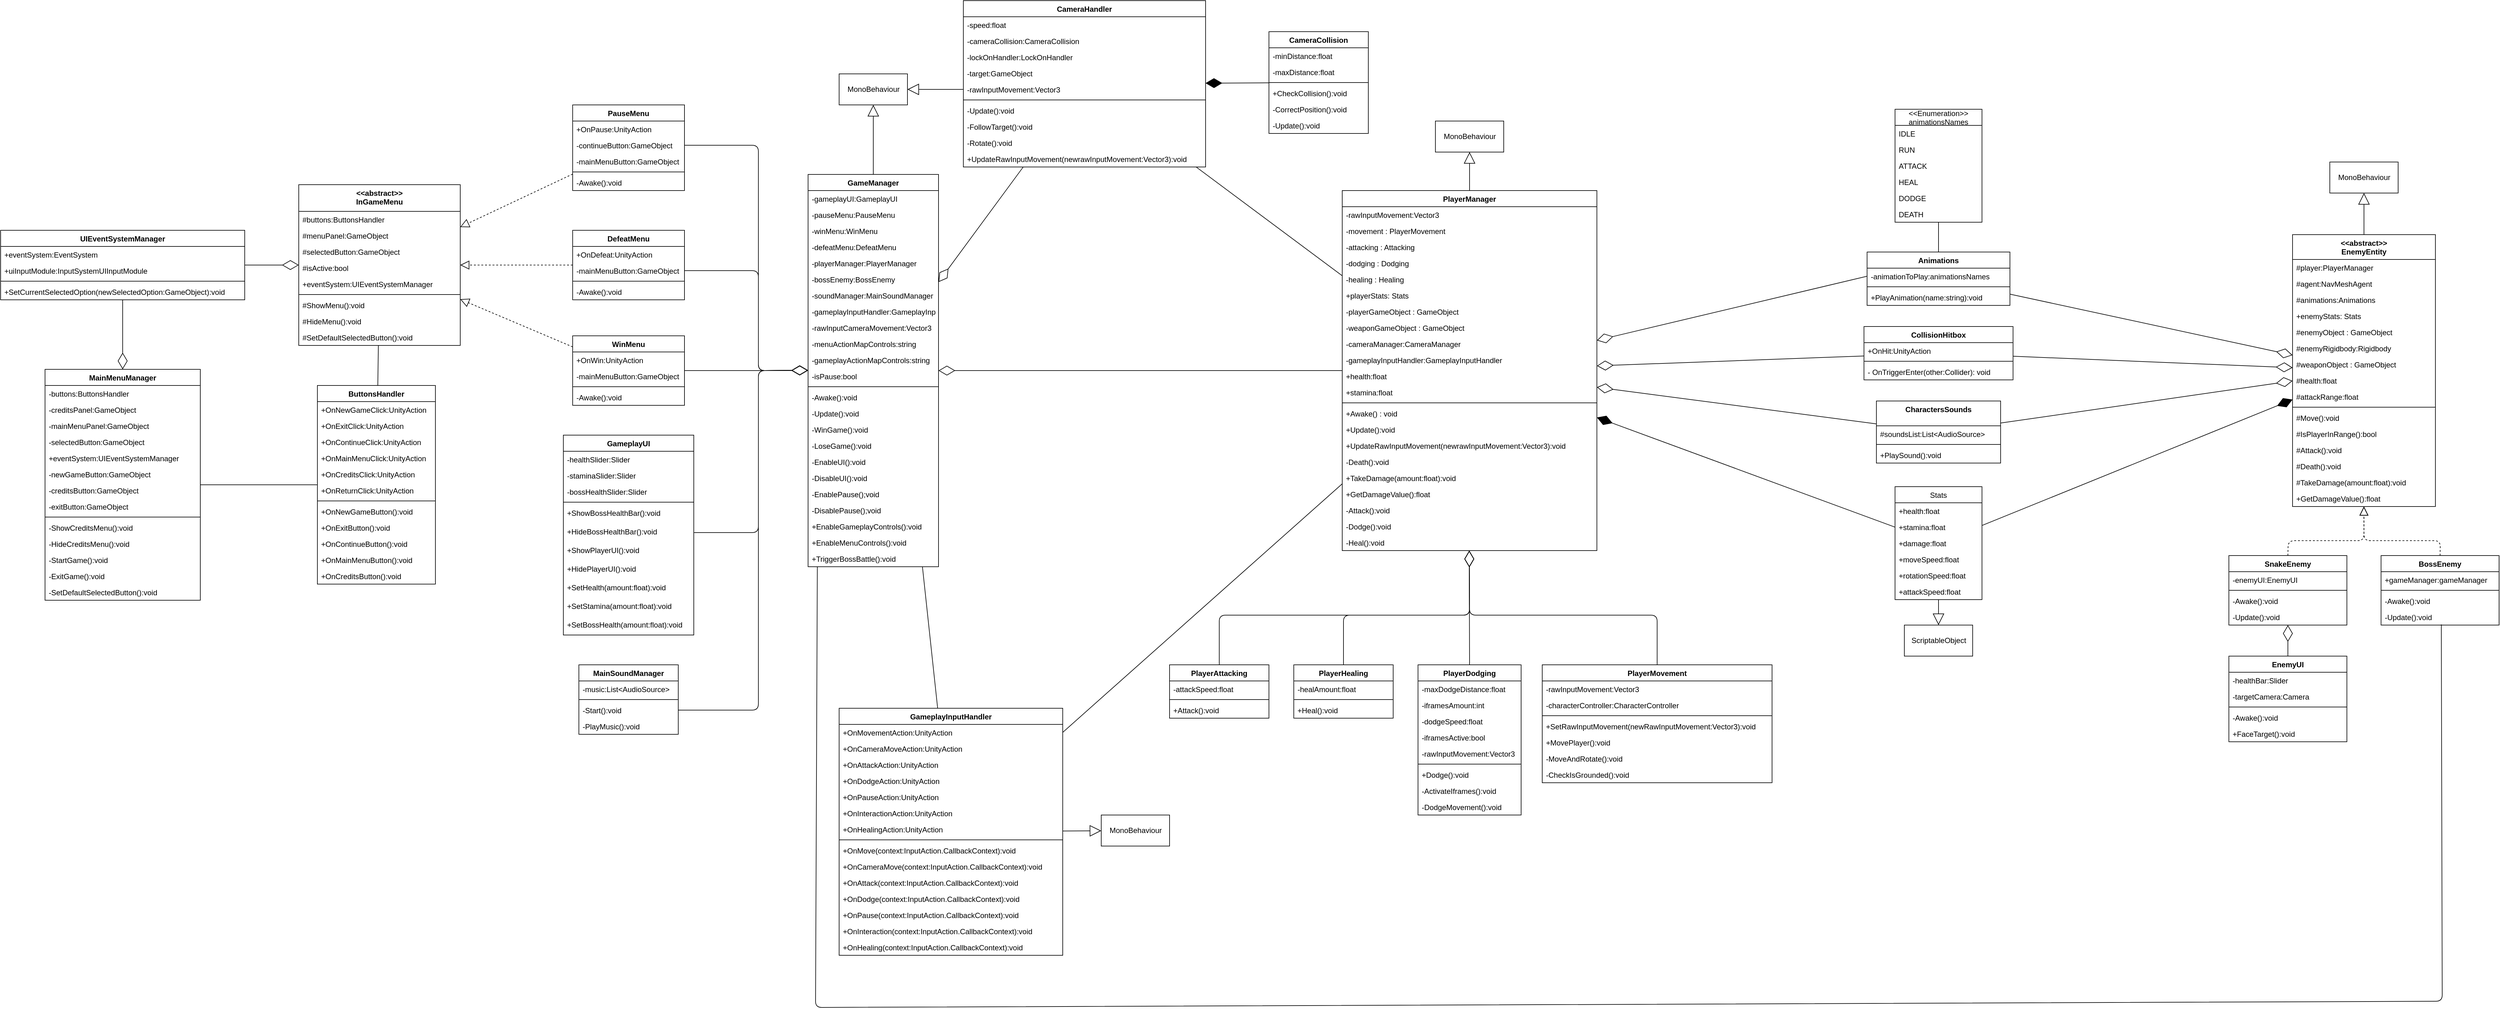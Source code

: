 <mxfile version="14.0.5" type="device"><diagram id="9Bhi5ScuSTOp0Cy96GeA" name="Page-1"><mxGraphModel dx="5688" dy="3176" grid="1" gridSize="10" guides="1" tooltips="1" connect="1" arrows="1" fold="1" page="1" pageScale="1" pageWidth="827" pageHeight="1169" math="0" shadow="0"><root><mxCell id="0"/><mxCell id="1" parent="0"/><mxCell id="6Iv53i9kZ1pnlPJ2sjIj-1" value="PauseMenu" style="swimlane;fontStyle=1;align=center;verticalAlign=top;childLayout=stackLayout;horizontal=1;startSize=26;horizontalStack=0;resizeParent=1;resizeParentMax=0;resizeLast=0;collapsible=1;marginBottom=0;" vertex="1" parent="1"><mxGeometry x="1061" y="578" width="180" height="138" as="geometry"/></mxCell><mxCell id="6Iv53i9kZ1pnlPJ2sjIj-2" value="+OnPause:UnityAction" style="text;strokeColor=none;fillColor=none;align=left;verticalAlign=top;spacingLeft=4;spacingRight=4;overflow=hidden;rotatable=0;points=[[0,0.5],[1,0.5]];portConstraint=eastwest;" vertex="1" parent="6Iv53i9kZ1pnlPJ2sjIj-1"><mxGeometry y="26" width="180" height="26" as="geometry"/></mxCell><mxCell id="6Iv53i9kZ1pnlPJ2sjIj-3" value="-continueButton:GameObject" style="text;strokeColor=none;fillColor=none;align=left;verticalAlign=top;spacingLeft=4;spacingRight=4;overflow=hidden;rotatable=0;points=[[0,0.5],[1,0.5]];portConstraint=eastwest;" vertex="1" parent="6Iv53i9kZ1pnlPJ2sjIj-1"><mxGeometry y="52" width="180" height="26" as="geometry"/></mxCell><mxCell id="6Iv53i9kZ1pnlPJ2sjIj-4" value="-mainMenuButton:GameObject" style="text;strokeColor=none;fillColor=none;align=left;verticalAlign=top;spacingLeft=4;spacingRight=4;overflow=hidden;rotatable=0;points=[[0,0.5],[1,0.5]];portConstraint=eastwest;" vertex="1" parent="6Iv53i9kZ1pnlPJ2sjIj-1"><mxGeometry y="78" width="180" height="26" as="geometry"/></mxCell><mxCell id="6Iv53i9kZ1pnlPJ2sjIj-5" value="" style="line;strokeWidth=1;fillColor=none;align=left;verticalAlign=middle;spacingTop=-1;spacingLeft=3;spacingRight=3;rotatable=0;labelPosition=right;points=[];portConstraint=eastwest;" vertex="1" parent="6Iv53i9kZ1pnlPJ2sjIj-1"><mxGeometry y="104" width="180" height="8" as="geometry"/></mxCell><mxCell id="6Iv53i9kZ1pnlPJ2sjIj-6" value="-Awake():void" style="text;strokeColor=none;fillColor=none;align=left;verticalAlign=top;spacingLeft=4;spacingRight=4;overflow=hidden;rotatable=0;points=[[0,0.5],[1,0.5]];portConstraint=eastwest;" vertex="1" parent="6Iv53i9kZ1pnlPJ2sjIj-1"><mxGeometry y="112" width="180" height="26" as="geometry"/></mxCell><mxCell id="6Iv53i9kZ1pnlPJ2sjIj-7" value="MainMenuManager" style="swimlane;fontStyle=1;align=center;verticalAlign=top;childLayout=stackLayout;horizontal=1;startSize=26;horizontalStack=0;resizeParent=1;resizeParentMax=0;resizeLast=0;collapsible=1;marginBottom=0;" vertex="1" parent="1"><mxGeometry x="211.5" y="1004" width="250" height="372" as="geometry"/></mxCell><mxCell id="6Iv53i9kZ1pnlPJ2sjIj-8" value="-buttons:ButtonsHandler" style="text;strokeColor=none;fillColor=none;align=left;verticalAlign=top;spacingLeft=4;spacingRight=4;overflow=hidden;rotatable=0;points=[[0,0.5],[1,0.5]];portConstraint=eastwest;" vertex="1" parent="6Iv53i9kZ1pnlPJ2sjIj-7"><mxGeometry y="26" width="250" height="26" as="geometry"/></mxCell><mxCell id="6Iv53i9kZ1pnlPJ2sjIj-9" value="-creditsPanel:GameObject" style="text;strokeColor=none;fillColor=none;align=left;verticalAlign=top;spacingLeft=4;spacingRight=4;overflow=hidden;rotatable=0;points=[[0,0.5],[1,0.5]];portConstraint=eastwest;" vertex="1" parent="6Iv53i9kZ1pnlPJ2sjIj-7"><mxGeometry y="52" width="250" height="26" as="geometry"/></mxCell><mxCell id="6Iv53i9kZ1pnlPJ2sjIj-10" value="-mainMenuPanel:GameObject" style="text;strokeColor=none;fillColor=none;align=left;verticalAlign=top;spacingLeft=4;spacingRight=4;overflow=hidden;rotatable=0;points=[[0,0.5],[1,0.5]];portConstraint=eastwest;" vertex="1" parent="6Iv53i9kZ1pnlPJ2sjIj-7"><mxGeometry y="78" width="250" height="26" as="geometry"/></mxCell><mxCell id="6Iv53i9kZ1pnlPJ2sjIj-11" value="-selectedButton:GameObject" style="text;strokeColor=none;fillColor=none;align=left;verticalAlign=top;spacingLeft=4;spacingRight=4;overflow=hidden;rotatable=0;points=[[0,0.5],[1,0.5]];portConstraint=eastwest;" vertex="1" parent="6Iv53i9kZ1pnlPJ2sjIj-7"><mxGeometry y="104" width="250" height="26" as="geometry"/></mxCell><mxCell id="6Iv53i9kZ1pnlPJ2sjIj-12" value="+eventSystem:UIEventSystemManager" style="text;strokeColor=none;fillColor=none;align=left;verticalAlign=top;spacingLeft=4;spacingRight=4;overflow=hidden;rotatable=0;points=[[0,0.5],[1,0.5]];portConstraint=eastwest;" vertex="1" parent="6Iv53i9kZ1pnlPJ2sjIj-7"><mxGeometry y="130" width="250" height="26" as="geometry"/></mxCell><mxCell id="6Iv53i9kZ1pnlPJ2sjIj-13" value="-newGameButton:GameObject" style="text;strokeColor=none;fillColor=none;align=left;verticalAlign=top;spacingLeft=4;spacingRight=4;overflow=hidden;rotatable=0;points=[[0,0.5],[1,0.5]];portConstraint=eastwest;" vertex="1" parent="6Iv53i9kZ1pnlPJ2sjIj-7"><mxGeometry y="156" width="250" height="26" as="geometry"/></mxCell><mxCell id="6Iv53i9kZ1pnlPJ2sjIj-14" value="-creditsButton:GameObject" style="text;strokeColor=none;fillColor=none;align=left;verticalAlign=top;spacingLeft=4;spacingRight=4;overflow=hidden;rotatable=0;points=[[0,0.5],[1,0.5]];portConstraint=eastwest;" vertex="1" parent="6Iv53i9kZ1pnlPJ2sjIj-7"><mxGeometry y="182" width="250" height="26" as="geometry"/></mxCell><mxCell id="6Iv53i9kZ1pnlPJ2sjIj-15" value="-exitButton:GameObject" style="text;strokeColor=none;fillColor=none;align=left;verticalAlign=top;spacingLeft=4;spacingRight=4;overflow=hidden;rotatable=0;points=[[0,0.5],[1,0.5]];portConstraint=eastwest;" vertex="1" parent="6Iv53i9kZ1pnlPJ2sjIj-7"><mxGeometry y="208" width="250" height="26" as="geometry"/></mxCell><mxCell id="6Iv53i9kZ1pnlPJ2sjIj-16" value="" style="line;strokeWidth=1;fillColor=none;align=left;verticalAlign=middle;spacingTop=-1;spacingLeft=3;spacingRight=3;rotatable=0;labelPosition=right;points=[];portConstraint=eastwest;" vertex="1" parent="6Iv53i9kZ1pnlPJ2sjIj-7"><mxGeometry y="234" width="250" height="8" as="geometry"/></mxCell><mxCell id="6Iv53i9kZ1pnlPJ2sjIj-17" value="-ShowCreditsMenu():void" style="text;strokeColor=none;fillColor=none;align=left;verticalAlign=top;spacingLeft=4;spacingRight=4;overflow=hidden;rotatable=0;points=[[0,0.5],[1,0.5]];portConstraint=eastwest;" vertex="1" parent="6Iv53i9kZ1pnlPJ2sjIj-7"><mxGeometry y="242" width="250" height="26" as="geometry"/></mxCell><mxCell id="6Iv53i9kZ1pnlPJ2sjIj-18" value="-HideCreditsMenu():void" style="text;strokeColor=none;fillColor=none;align=left;verticalAlign=top;spacingLeft=4;spacingRight=4;overflow=hidden;rotatable=0;points=[[0,0.5],[1,0.5]];portConstraint=eastwest;" vertex="1" parent="6Iv53i9kZ1pnlPJ2sjIj-7"><mxGeometry y="268" width="250" height="26" as="geometry"/></mxCell><mxCell id="6Iv53i9kZ1pnlPJ2sjIj-19" value="-StartGame():void" style="text;strokeColor=none;fillColor=none;align=left;verticalAlign=top;spacingLeft=4;spacingRight=4;overflow=hidden;rotatable=0;points=[[0,0.5],[1,0.5]];portConstraint=eastwest;" vertex="1" parent="6Iv53i9kZ1pnlPJ2sjIj-7"><mxGeometry y="294" width="250" height="26" as="geometry"/></mxCell><mxCell id="6Iv53i9kZ1pnlPJ2sjIj-20" value="-ExitGame():void" style="text;strokeColor=none;fillColor=none;align=left;verticalAlign=top;spacingLeft=4;spacingRight=4;overflow=hidden;rotatable=0;points=[[0,0.5],[1,0.5]];portConstraint=eastwest;" vertex="1" parent="6Iv53i9kZ1pnlPJ2sjIj-7"><mxGeometry y="320" width="250" height="26" as="geometry"/></mxCell><mxCell id="6Iv53i9kZ1pnlPJ2sjIj-21" value="-SetDefaultSelectedButton():void" style="text;strokeColor=none;fillColor=none;align=left;verticalAlign=top;spacingLeft=4;spacingRight=4;overflow=hidden;rotatable=0;points=[[0,0.5],[1,0.5]];portConstraint=eastwest;" vertex="1" parent="6Iv53i9kZ1pnlPJ2sjIj-7"><mxGeometry y="346" width="250" height="26" as="geometry"/></mxCell><mxCell id="6Iv53i9kZ1pnlPJ2sjIj-22" value="GameplayUI" style="swimlane;fontStyle=1;align=center;verticalAlign=top;childLayout=stackLayout;horizontal=1;startSize=26;horizontalStack=0;resizeParent=1;resizeParentMax=0;resizeLast=0;collapsible=1;marginBottom=0;" vertex="1" parent="1"><mxGeometry x="1046" y="1110" width="210" height="322" as="geometry"/></mxCell><mxCell id="6Iv53i9kZ1pnlPJ2sjIj-23" value="-healthSlider:Slider" style="text;strokeColor=none;fillColor=none;align=left;verticalAlign=top;spacingLeft=4;spacingRight=4;overflow=hidden;rotatable=0;points=[[0,0.5],[1,0.5]];portConstraint=eastwest;" vertex="1" parent="6Iv53i9kZ1pnlPJ2sjIj-22"><mxGeometry y="26" width="210" height="26" as="geometry"/></mxCell><mxCell id="6Iv53i9kZ1pnlPJ2sjIj-24" value="-staminaSlider:Slider" style="text;strokeColor=none;fillColor=none;align=left;verticalAlign=top;spacingLeft=4;spacingRight=4;overflow=hidden;rotatable=0;points=[[0,0.5],[1,0.5]];portConstraint=eastwest;" vertex="1" parent="6Iv53i9kZ1pnlPJ2sjIj-22"><mxGeometry y="52" width="210" height="26" as="geometry"/></mxCell><mxCell id="6Iv53i9kZ1pnlPJ2sjIj-25" value="-bossHealthSlider:Slider" style="text;strokeColor=none;fillColor=none;align=left;verticalAlign=top;spacingLeft=4;spacingRight=4;overflow=hidden;rotatable=0;points=[[0,0.5],[1,0.5]];portConstraint=eastwest;" vertex="1" parent="6Iv53i9kZ1pnlPJ2sjIj-22"><mxGeometry y="78" width="210" height="26" as="geometry"/></mxCell><mxCell id="6Iv53i9kZ1pnlPJ2sjIj-26" value="" style="line;strokeWidth=1;fillColor=none;align=left;verticalAlign=middle;spacingTop=-1;spacingLeft=3;spacingRight=3;rotatable=0;labelPosition=right;points=[];portConstraint=eastwest;" vertex="1" parent="6Iv53i9kZ1pnlPJ2sjIj-22"><mxGeometry y="104" width="210" height="8" as="geometry"/></mxCell><mxCell id="6Iv53i9kZ1pnlPJ2sjIj-27" value="+ShowBossHealthBar():void" style="text;strokeColor=none;fillColor=none;align=left;verticalAlign=top;spacingLeft=4;spacingRight=4;overflow=hidden;rotatable=0;points=[[0,0.5],[1,0.5]];portConstraint=eastwest;" vertex="1" parent="6Iv53i9kZ1pnlPJ2sjIj-22"><mxGeometry y="112" width="210" height="30" as="geometry"/></mxCell><mxCell id="6Iv53i9kZ1pnlPJ2sjIj-28" value="+HideBossHealthBar():void" style="text;strokeColor=none;fillColor=none;align=left;verticalAlign=top;spacingLeft=4;spacingRight=4;overflow=hidden;rotatable=0;points=[[0,0.5],[1,0.5]];portConstraint=eastwest;" vertex="1" parent="6Iv53i9kZ1pnlPJ2sjIj-22"><mxGeometry y="142" width="210" height="30" as="geometry"/></mxCell><mxCell id="6Iv53i9kZ1pnlPJ2sjIj-29" value="+ShowPlayerUI():void" style="text;strokeColor=none;fillColor=none;align=left;verticalAlign=top;spacingLeft=4;spacingRight=4;overflow=hidden;rotatable=0;points=[[0,0.5],[1,0.5]];portConstraint=eastwest;" vertex="1" parent="6Iv53i9kZ1pnlPJ2sjIj-22"><mxGeometry y="172" width="210" height="30" as="geometry"/></mxCell><mxCell id="6Iv53i9kZ1pnlPJ2sjIj-30" value="+HidePlayerUI():void" style="text;strokeColor=none;fillColor=none;align=left;verticalAlign=top;spacingLeft=4;spacingRight=4;overflow=hidden;rotatable=0;points=[[0,0.5],[1,0.5]];portConstraint=eastwest;" vertex="1" parent="6Iv53i9kZ1pnlPJ2sjIj-22"><mxGeometry y="202" width="210" height="30" as="geometry"/></mxCell><mxCell id="6Iv53i9kZ1pnlPJ2sjIj-31" value="+SetHealth(amount:float):void" style="text;strokeColor=none;fillColor=none;align=left;verticalAlign=top;spacingLeft=4;spacingRight=4;overflow=hidden;rotatable=0;points=[[0,0.5],[1,0.5]];portConstraint=eastwest;" vertex="1" parent="6Iv53i9kZ1pnlPJ2sjIj-22"><mxGeometry y="232" width="210" height="30" as="geometry"/></mxCell><mxCell id="6Iv53i9kZ1pnlPJ2sjIj-32" value="+SetStamina(amount:float):void" style="text;strokeColor=none;fillColor=none;align=left;verticalAlign=top;spacingLeft=4;spacingRight=4;overflow=hidden;rotatable=0;points=[[0,0.5],[1,0.5]];portConstraint=eastwest;" vertex="1" parent="6Iv53i9kZ1pnlPJ2sjIj-22"><mxGeometry y="262" width="210" height="30" as="geometry"/></mxCell><mxCell id="6Iv53i9kZ1pnlPJ2sjIj-33" value="+SetBossHealth(amount:float):void" style="text;strokeColor=none;fillColor=none;align=left;verticalAlign=top;spacingLeft=4;spacingRight=4;overflow=hidden;rotatable=0;points=[[0,0.5],[1,0.5]];portConstraint=eastwest;" vertex="1" parent="6Iv53i9kZ1pnlPJ2sjIj-22"><mxGeometry y="292" width="210" height="30" as="geometry"/></mxCell><mxCell id="6Iv53i9kZ1pnlPJ2sjIj-35" value="ButtonsHandler" style="swimlane;fontStyle=1;align=center;verticalAlign=top;childLayout=stackLayout;horizontal=1;startSize=26;horizontalStack=0;resizeParent=1;resizeParentMax=0;resizeLast=0;collapsible=1;marginBottom=0;" vertex="1" parent="1"><mxGeometry x="650" y="1030" width="190" height="320" as="geometry"/></mxCell><mxCell id="6Iv53i9kZ1pnlPJ2sjIj-36" value="+OnNewGameClick:UnityAction" style="text;strokeColor=none;fillColor=none;align=left;verticalAlign=top;spacingLeft=4;spacingRight=4;overflow=hidden;rotatable=0;points=[[0,0.5],[1,0.5]];portConstraint=eastwest;" vertex="1" parent="6Iv53i9kZ1pnlPJ2sjIj-35"><mxGeometry y="26" width="190" height="26" as="geometry"/></mxCell><mxCell id="6Iv53i9kZ1pnlPJ2sjIj-37" value="+OnExitClick:UnityAction" style="text;strokeColor=none;fillColor=none;align=left;verticalAlign=top;spacingLeft=4;spacingRight=4;overflow=hidden;rotatable=0;points=[[0,0.5],[1,0.5]];portConstraint=eastwest;" vertex="1" parent="6Iv53i9kZ1pnlPJ2sjIj-35"><mxGeometry y="52" width="190" height="26" as="geometry"/></mxCell><mxCell id="6Iv53i9kZ1pnlPJ2sjIj-38" value="+OnContinueClick:UnityAction" style="text;strokeColor=none;fillColor=none;align=left;verticalAlign=top;spacingLeft=4;spacingRight=4;overflow=hidden;rotatable=0;points=[[0,0.5],[1,0.5]];portConstraint=eastwest;" vertex="1" parent="6Iv53i9kZ1pnlPJ2sjIj-35"><mxGeometry y="78" width="190" height="26" as="geometry"/></mxCell><mxCell id="6Iv53i9kZ1pnlPJ2sjIj-39" value="+OnMainMenuClick:UnityAction" style="text;strokeColor=none;fillColor=none;align=left;verticalAlign=top;spacingLeft=4;spacingRight=4;overflow=hidden;rotatable=0;points=[[0,0.5],[1,0.5]];portConstraint=eastwest;" vertex="1" parent="6Iv53i9kZ1pnlPJ2sjIj-35"><mxGeometry y="104" width="190" height="26" as="geometry"/></mxCell><mxCell id="6Iv53i9kZ1pnlPJ2sjIj-40" value="+OnCreditsClick:UnityAction" style="text;strokeColor=none;fillColor=none;align=left;verticalAlign=top;spacingLeft=4;spacingRight=4;overflow=hidden;rotatable=0;points=[[0,0.5],[1,0.5]];portConstraint=eastwest;" vertex="1" parent="6Iv53i9kZ1pnlPJ2sjIj-35"><mxGeometry y="130" width="190" height="26" as="geometry"/></mxCell><mxCell id="6Iv53i9kZ1pnlPJ2sjIj-41" value="+OnReturnClick:UnityAction" style="text;strokeColor=none;fillColor=none;align=left;verticalAlign=top;spacingLeft=4;spacingRight=4;overflow=hidden;rotatable=0;points=[[0,0.5],[1,0.5]];portConstraint=eastwest;" vertex="1" parent="6Iv53i9kZ1pnlPJ2sjIj-35"><mxGeometry y="156" width="190" height="26" as="geometry"/></mxCell><mxCell id="6Iv53i9kZ1pnlPJ2sjIj-42" value="" style="line;strokeWidth=1;fillColor=none;align=left;verticalAlign=middle;spacingTop=-1;spacingLeft=3;spacingRight=3;rotatable=0;labelPosition=right;points=[];portConstraint=eastwest;" vertex="1" parent="6Iv53i9kZ1pnlPJ2sjIj-35"><mxGeometry y="182" width="190" height="8" as="geometry"/></mxCell><mxCell id="6Iv53i9kZ1pnlPJ2sjIj-43" value="+OnNewGameButton():void" style="text;strokeColor=none;fillColor=none;align=left;verticalAlign=top;spacingLeft=4;spacingRight=4;overflow=hidden;rotatable=0;points=[[0,0.5],[1,0.5]];portConstraint=eastwest;" vertex="1" parent="6Iv53i9kZ1pnlPJ2sjIj-35"><mxGeometry y="190" width="190" height="26" as="geometry"/></mxCell><mxCell id="6Iv53i9kZ1pnlPJ2sjIj-44" value="+OnExitButton():void" style="text;strokeColor=none;fillColor=none;align=left;verticalAlign=top;spacingLeft=4;spacingRight=4;overflow=hidden;rotatable=0;points=[[0,0.5],[1,0.5]];portConstraint=eastwest;" vertex="1" parent="6Iv53i9kZ1pnlPJ2sjIj-35"><mxGeometry y="216" width="190" height="26" as="geometry"/></mxCell><mxCell id="6Iv53i9kZ1pnlPJ2sjIj-45" value="+OnContinueButton():void" style="text;strokeColor=none;fillColor=none;align=left;verticalAlign=top;spacingLeft=4;spacingRight=4;overflow=hidden;rotatable=0;points=[[0,0.5],[1,0.5]];portConstraint=eastwest;" vertex="1" parent="6Iv53i9kZ1pnlPJ2sjIj-35"><mxGeometry y="242" width="190" height="26" as="geometry"/></mxCell><mxCell id="6Iv53i9kZ1pnlPJ2sjIj-46" value="+OnMainMenuButton():void" style="text;strokeColor=none;fillColor=none;align=left;verticalAlign=top;spacingLeft=4;spacingRight=4;overflow=hidden;rotatable=0;points=[[0,0.5],[1,0.5]];portConstraint=eastwest;" vertex="1" parent="6Iv53i9kZ1pnlPJ2sjIj-35"><mxGeometry y="268" width="190" height="26" as="geometry"/></mxCell><mxCell id="6Iv53i9kZ1pnlPJ2sjIj-47" value="+OnCreditsButton():void" style="text;strokeColor=none;fillColor=none;align=left;verticalAlign=top;spacingLeft=4;spacingRight=4;overflow=hidden;rotatable=0;points=[[0,0.5],[1,0.5]];portConstraint=eastwest;" vertex="1" parent="6Iv53i9kZ1pnlPJ2sjIj-35"><mxGeometry y="294" width="190" height="26" as="geometry"/></mxCell><mxCell id="6Iv53i9kZ1pnlPJ2sjIj-48" value="CameraHandler" style="swimlane;fontStyle=1;align=center;verticalAlign=top;childLayout=stackLayout;horizontal=1;startSize=26;horizontalStack=0;resizeParent=1;resizeParentMax=0;resizeLast=0;collapsible=1;marginBottom=0;" vertex="1" parent="1"><mxGeometry x="1690" y="410" width="390" height="268" as="geometry"/></mxCell><mxCell id="6Iv53i9kZ1pnlPJ2sjIj-49" value="-speed:float" style="text;strokeColor=none;fillColor=none;align=left;verticalAlign=top;spacingLeft=4;spacingRight=4;overflow=hidden;rotatable=0;points=[[0,0.5],[1,0.5]];portConstraint=eastwest;" vertex="1" parent="6Iv53i9kZ1pnlPJ2sjIj-48"><mxGeometry y="26" width="390" height="26" as="geometry"/></mxCell><mxCell id="6Iv53i9kZ1pnlPJ2sjIj-50" value="-cameraCollision:CameraCollision" style="text;strokeColor=none;fillColor=none;align=left;verticalAlign=top;spacingLeft=4;spacingRight=4;overflow=hidden;rotatable=0;points=[[0,0.5],[1,0.5]];portConstraint=eastwest;" vertex="1" parent="6Iv53i9kZ1pnlPJ2sjIj-48"><mxGeometry y="52" width="390" height="26" as="geometry"/></mxCell><mxCell id="6Iv53i9kZ1pnlPJ2sjIj-51" value="-lockOnHandler:LockOnHandler" style="text;strokeColor=none;fillColor=none;align=left;verticalAlign=top;spacingLeft=4;spacingRight=4;overflow=hidden;rotatable=0;points=[[0,0.5],[1,0.5]];portConstraint=eastwest;" vertex="1" parent="6Iv53i9kZ1pnlPJ2sjIj-48"><mxGeometry y="78" width="390" height="26" as="geometry"/></mxCell><mxCell id="6Iv53i9kZ1pnlPJ2sjIj-52" value="-target:GameObject" style="text;strokeColor=none;fillColor=none;align=left;verticalAlign=top;spacingLeft=4;spacingRight=4;overflow=hidden;rotatable=0;points=[[0,0.5],[1,0.5]];portConstraint=eastwest;" vertex="1" parent="6Iv53i9kZ1pnlPJ2sjIj-48"><mxGeometry y="104" width="390" height="26" as="geometry"/></mxCell><mxCell id="6Iv53i9kZ1pnlPJ2sjIj-53" value="-rawInputMovement:Vector3" style="text;strokeColor=none;fillColor=none;align=left;verticalAlign=top;spacingLeft=4;spacingRight=4;overflow=hidden;rotatable=0;points=[[0,0.5],[1,0.5]];portConstraint=eastwest;" vertex="1" parent="6Iv53i9kZ1pnlPJ2sjIj-48"><mxGeometry y="130" width="390" height="26" as="geometry"/></mxCell><mxCell id="6Iv53i9kZ1pnlPJ2sjIj-54" value="" style="line;strokeWidth=1;fillColor=none;align=left;verticalAlign=middle;spacingTop=-1;spacingLeft=3;spacingRight=3;rotatable=0;labelPosition=right;points=[];portConstraint=eastwest;" vertex="1" parent="6Iv53i9kZ1pnlPJ2sjIj-48"><mxGeometry y="156" width="390" height="8" as="geometry"/></mxCell><mxCell id="6Iv53i9kZ1pnlPJ2sjIj-55" value="-Update():void" style="text;strokeColor=none;fillColor=none;align=left;verticalAlign=top;spacingLeft=4;spacingRight=4;overflow=hidden;rotatable=0;points=[[0,0.5],[1,0.5]];portConstraint=eastwest;" vertex="1" parent="6Iv53i9kZ1pnlPJ2sjIj-48"><mxGeometry y="164" width="390" height="26" as="geometry"/></mxCell><mxCell id="6Iv53i9kZ1pnlPJ2sjIj-56" value="-FollowTarget():void" style="text;strokeColor=none;fillColor=none;align=left;verticalAlign=top;spacingLeft=4;spacingRight=4;overflow=hidden;rotatable=0;points=[[0,0.5],[1,0.5]];portConstraint=eastwest;" vertex="1" parent="6Iv53i9kZ1pnlPJ2sjIj-48"><mxGeometry y="190" width="390" height="26" as="geometry"/></mxCell><mxCell id="6Iv53i9kZ1pnlPJ2sjIj-57" value="-Rotate():void" style="text;strokeColor=none;fillColor=none;align=left;verticalAlign=top;spacingLeft=4;spacingRight=4;overflow=hidden;rotatable=0;points=[[0,0.5],[1,0.5]];portConstraint=eastwest;" vertex="1" parent="6Iv53i9kZ1pnlPJ2sjIj-48"><mxGeometry y="216" width="390" height="26" as="geometry"/></mxCell><mxCell id="6Iv53i9kZ1pnlPJ2sjIj-58" value="+UpdateRawInputMovement(newrawInputMovement:Vector3):void" style="text;strokeColor=none;fillColor=none;align=left;verticalAlign=top;spacingLeft=4;spacingRight=4;overflow=hidden;rotatable=0;points=[[0,0.5],[1,0.5]];portConstraint=eastwest;" vertex="1" parent="6Iv53i9kZ1pnlPJ2sjIj-48"><mxGeometry y="242" width="390" height="26" as="geometry"/></mxCell><mxCell id="6Iv53i9kZ1pnlPJ2sjIj-59" value="CameraCollision" style="swimlane;fontStyle=1;align=center;verticalAlign=top;childLayout=stackLayout;horizontal=1;startSize=26;horizontalStack=0;resizeParent=1;resizeParentMax=0;resizeLast=0;collapsible=1;marginBottom=0;" vertex="1" parent="1"><mxGeometry x="2182" y="460" width="160" height="164" as="geometry"/></mxCell><mxCell id="6Iv53i9kZ1pnlPJ2sjIj-60" value="-minDistance:float" style="text;strokeColor=none;fillColor=none;align=left;verticalAlign=top;spacingLeft=4;spacingRight=4;overflow=hidden;rotatable=0;points=[[0,0.5],[1,0.5]];portConstraint=eastwest;" vertex="1" parent="6Iv53i9kZ1pnlPJ2sjIj-59"><mxGeometry y="26" width="160" height="26" as="geometry"/></mxCell><mxCell id="6Iv53i9kZ1pnlPJ2sjIj-61" value="-maxDistance:float" style="text;strokeColor=none;fillColor=none;align=left;verticalAlign=top;spacingLeft=4;spacingRight=4;overflow=hidden;rotatable=0;points=[[0,0.5],[1,0.5]];portConstraint=eastwest;" vertex="1" parent="6Iv53i9kZ1pnlPJ2sjIj-59"><mxGeometry y="52" width="160" height="26" as="geometry"/></mxCell><mxCell id="6Iv53i9kZ1pnlPJ2sjIj-62" value="" style="line;strokeWidth=1;fillColor=none;align=left;verticalAlign=middle;spacingTop=-1;spacingLeft=3;spacingRight=3;rotatable=0;labelPosition=right;points=[];portConstraint=eastwest;" vertex="1" parent="6Iv53i9kZ1pnlPJ2sjIj-59"><mxGeometry y="78" width="160" height="8" as="geometry"/></mxCell><mxCell id="6Iv53i9kZ1pnlPJ2sjIj-63" value="+CheckCollision():void" style="text;strokeColor=none;fillColor=none;align=left;verticalAlign=top;spacingLeft=4;spacingRight=4;overflow=hidden;rotatable=0;points=[[0,0.5],[1,0.5]];portConstraint=eastwest;" vertex="1" parent="6Iv53i9kZ1pnlPJ2sjIj-59"><mxGeometry y="86" width="160" height="26" as="geometry"/></mxCell><mxCell id="6Iv53i9kZ1pnlPJ2sjIj-64" value="-CorrectPosition():void" style="text;strokeColor=none;fillColor=none;align=left;verticalAlign=top;spacingLeft=4;spacingRight=4;overflow=hidden;rotatable=0;points=[[0,0.5],[1,0.5]];portConstraint=eastwest;" vertex="1" parent="6Iv53i9kZ1pnlPJ2sjIj-59"><mxGeometry y="112" width="160" height="26" as="geometry"/></mxCell><mxCell id="6Iv53i9kZ1pnlPJ2sjIj-65" value="-Update():void" style="text;strokeColor=none;fillColor=none;align=left;verticalAlign=top;spacingLeft=4;spacingRight=4;overflow=hidden;rotatable=0;points=[[0,0.5],[1,0.5]];portConstraint=eastwest;" vertex="1" parent="6Iv53i9kZ1pnlPJ2sjIj-59"><mxGeometry y="138" width="160" height="26" as="geometry"/></mxCell><mxCell id="6Iv53i9kZ1pnlPJ2sjIj-66" value="CollisionHitbox" style="swimlane;fontStyle=1;align=center;verticalAlign=top;childLayout=stackLayout;horizontal=1;startSize=26;horizontalStack=0;resizeParent=1;resizeParentMax=0;resizeLast=0;collapsible=1;marginBottom=0;" vertex="1" parent="1"><mxGeometry x="3140" y="935" width="240" height="86" as="geometry"/></mxCell><mxCell id="6Iv53i9kZ1pnlPJ2sjIj-67" value="+OnHit:UnityAction" style="text;strokeColor=none;fillColor=none;align=left;verticalAlign=top;spacingLeft=4;spacingRight=4;overflow=hidden;rotatable=0;points=[[0,0.5],[1,0.5]];portConstraint=eastwest;" vertex="1" parent="6Iv53i9kZ1pnlPJ2sjIj-66"><mxGeometry y="26" width="240" height="26" as="geometry"/></mxCell><mxCell id="6Iv53i9kZ1pnlPJ2sjIj-68" value="" style="line;strokeWidth=1;fillColor=none;align=left;verticalAlign=middle;spacingTop=-1;spacingLeft=3;spacingRight=3;rotatable=0;labelPosition=right;points=[];portConstraint=eastwest;" vertex="1" parent="6Iv53i9kZ1pnlPJ2sjIj-66"><mxGeometry y="52" width="240" height="8" as="geometry"/></mxCell><mxCell id="6Iv53i9kZ1pnlPJ2sjIj-69" value="- OnTriggerEnter(other:Collider): void" style="text;strokeColor=none;fillColor=none;align=left;verticalAlign=top;spacingLeft=4;spacingRight=4;overflow=hidden;rotatable=0;points=[[0,0.5],[1,0.5]];portConstraint=eastwest;" vertex="1" parent="6Iv53i9kZ1pnlPJ2sjIj-66"><mxGeometry y="60" width="240" height="26" as="geometry"/></mxCell><mxCell id="6Iv53i9kZ1pnlPJ2sjIj-70" value="PlayerMovement" style="swimlane;fontStyle=1;align=center;verticalAlign=top;childLayout=stackLayout;horizontal=1;startSize=26;horizontalStack=0;resizeParent=1;resizeParentMax=0;resizeLast=0;collapsible=1;marginBottom=0;" vertex="1" parent="1"><mxGeometry x="2622" y="1480" width="370" height="190" as="geometry"/></mxCell><mxCell id="6Iv53i9kZ1pnlPJ2sjIj-71" value="-rawInputMovement:Vector3" style="text;strokeColor=none;fillColor=none;align=left;verticalAlign=top;spacingLeft=4;spacingRight=4;overflow=hidden;rotatable=0;points=[[0,0.5],[1,0.5]];portConstraint=eastwest;" vertex="1" parent="6Iv53i9kZ1pnlPJ2sjIj-70"><mxGeometry y="26" width="370" height="26" as="geometry"/></mxCell><mxCell id="6Iv53i9kZ1pnlPJ2sjIj-72" value="-characterController:CharacterController" style="text;strokeColor=none;fillColor=none;align=left;verticalAlign=top;spacingLeft=4;spacingRight=4;overflow=hidden;rotatable=0;points=[[0,0.5],[1,0.5]];portConstraint=eastwest;" vertex="1" parent="6Iv53i9kZ1pnlPJ2sjIj-70"><mxGeometry y="52" width="370" height="26" as="geometry"/></mxCell><mxCell id="6Iv53i9kZ1pnlPJ2sjIj-73" value="" style="line;strokeWidth=1;fillColor=none;align=left;verticalAlign=middle;spacingTop=-1;spacingLeft=3;spacingRight=3;rotatable=0;labelPosition=right;points=[];portConstraint=eastwest;" vertex="1" parent="6Iv53i9kZ1pnlPJ2sjIj-70"><mxGeometry y="78" width="370" height="8" as="geometry"/></mxCell><mxCell id="6Iv53i9kZ1pnlPJ2sjIj-74" value="+SetRawInputMovement(newRawInputMovement:Vector3):void" style="text;strokeColor=none;fillColor=none;align=left;verticalAlign=top;spacingLeft=4;spacingRight=4;overflow=hidden;rotatable=0;points=[[0,0.5],[1,0.5]];portConstraint=eastwest;" vertex="1" parent="6Iv53i9kZ1pnlPJ2sjIj-70"><mxGeometry y="86" width="370" height="26" as="geometry"/></mxCell><mxCell id="6Iv53i9kZ1pnlPJ2sjIj-75" value="+MovePlayer():void" style="text;strokeColor=none;fillColor=none;align=left;verticalAlign=top;spacingLeft=4;spacingRight=4;overflow=hidden;rotatable=0;points=[[0,0.5],[1,0.5]];portConstraint=eastwest;" vertex="1" parent="6Iv53i9kZ1pnlPJ2sjIj-70"><mxGeometry y="112" width="370" height="26" as="geometry"/></mxCell><mxCell id="6Iv53i9kZ1pnlPJ2sjIj-76" value="-MoveAndRotate():void" style="text;strokeColor=none;fillColor=none;align=left;verticalAlign=top;spacingLeft=4;spacingRight=4;overflow=hidden;rotatable=0;points=[[0,0.5],[1,0.5]];portConstraint=eastwest;" vertex="1" parent="6Iv53i9kZ1pnlPJ2sjIj-70"><mxGeometry y="138" width="370" height="26" as="geometry"/></mxCell><mxCell id="6Iv53i9kZ1pnlPJ2sjIj-77" value="-CheckIsGrounded():void" style="text;strokeColor=none;fillColor=none;align=left;verticalAlign=top;spacingLeft=4;spacingRight=4;overflow=hidden;rotatable=0;points=[[0,0.5],[1,0.5]];portConstraint=eastwest;" vertex="1" parent="6Iv53i9kZ1pnlPJ2sjIj-70"><mxGeometry y="164" width="370" height="26" as="geometry"/></mxCell><mxCell id="6Iv53i9kZ1pnlPJ2sjIj-78" value="PlayerAttacking" style="swimlane;fontStyle=1;align=center;verticalAlign=top;childLayout=stackLayout;horizontal=1;startSize=26;horizontalStack=0;resizeParent=1;resizeParentMax=0;resizeLast=0;collapsible=1;marginBottom=0;" vertex="1" parent="1"><mxGeometry x="2022" y="1480" width="160" height="86" as="geometry"/></mxCell><mxCell id="6Iv53i9kZ1pnlPJ2sjIj-79" value="-attackSpeed:float" style="text;strokeColor=none;fillColor=none;align=left;verticalAlign=top;spacingLeft=4;spacingRight=4;overflow=hidden;rotatable=0;points=[[0,0.5],[1,0.5]];portConstraint=eastwest;" vertex="1" parent="6Iv53i9kZ1pnlPJ2sjIj-78"><mxGeometry y="26" width="160" height="26" as="geometry"/></mxCell><mxCell id="6Iv53i9kZ1pnlPJ2sjIj-80" value="" style="line;strokeWidth=1;fillColor=none;align=left;verticalAlign=middle;spacingTop=-1;spacingLeft=3;spacingRight=3;rotatable=0;labelPosition=right;points=[];portConstraint=eastwest;" vertex="1" parent="6Iv53i9kZ1pnlPJ2sjIj-78"><mxGeometry y="52" width="160" height="8" as="geometry"/></mxCell><mxCell id="6Iv53i9kZ1pnlPJ2sjIj-81" value="+Attack():void" style="text;strokeColor=none;fillColor=none;align=left;verticalAlign=top;spacingLeft=4;spacingRight=4;overflow=hidden;rotatable=0;points=[[0,0.5],[1,0.5]];portConstraint=eastwest;" vertex="1" parent="6Iv53i9kZ1pnlPJ2sjIj-78"><mxGeometry y="60" width="160" height="26" as="geometry"/></mxCell><mxCell id="6Iv53i9kZ1pnlPJ2sjIj-82" value="PlayerDodging" style="swimlane;fontStyle=1;align=center;verticalAlign=top;childLayout=stackLayout;horizontal=1;startSize=26;horizontalStack=0;resizeParent=1;resizeParentMax=0;resizeLast=0;collapsible=1;marginBottom=0;" vertex="1" parent="1"><mxGeometry x="2422" y="1480" width="166" height="242" as="geometry"/></mxCell><mxCell id="6Iv53i9kZ1pnlPJ2sjIj-83" value="-maxDodgeDistance:float" style="text;strokeColor=none;fillColor=none;align=left;verticalAlign=top;spacingLeft=4;spacingRight=4;overflow=hidden;rotatable=0;points=[[0,0.5],[1,0.5]];portConstraint=eastwest;" vertex="1" parent="6Iv53i9kZ1pnlPJ2sjIj-82"><mxGeometry y="26" width="166" height="26" as="geometry"/></mxCell><mxCell id="6Iv53i9kZ1pnlPJ2sjIj-84" value="-iframesAmount:int" style="text;strokeColor=none;fillColor=none;align=left;verticalAlign=top;spacingLeft=4;spacingRight=4;overflow=hidden;rotatable=0;points=[[0,0.5],[1,0.5]];portConstraint=eastwest;" vertex="1" parent="6Iv53i9kZ1pnlPJ2sjIj-82"><mxGeometry y="52" width="166" height="26" as="geometry"/></mxCell><mxCell id="6Iv53i9kZ1pnlPJ2sjIj-85" value="-dodgeSpeed:float" style="text;strokeColor=none;fillColor=none;align=left;verticalAlign=top;spacingLeft=4;spacingRight=4;overflow=hidden;rotatable=0;points=[[0,0.5],[1,0.5]];portConstraint=eastwest;" vertex="1" parent="6Iv53i9kZ1pnlPJ2sjIj-82"><mxGeometry y="78" width="166" height="26" as="geometry"/></mxCell><mxCell id="6Iv53i9kZ1pnlPJ2sjIj-86" value="-iframesActive:bool" style="text;strokeColor=none;fillColor=none;align=left;verticalAlign=top;spacingLeft=4;spacingRight=4;overflow=hidden;rotatable=0;points=[[0,0.5],[1,0.5]];portConstraint=eastwest;" vertex="1" parent="6Iv53i9kZ1pnlPJ2sjIj-82"><mxGeometry y="104" width="166" height="26" as="geometry"/></mxCell><mxCell id="6Iv53i9kZ1pnlPJ2sjIj-87" value="-rawInputMovement:Vector3" style="text;strokeColor=none;fillColor=none;align=left;verticalAlign=top;spacingLeft=4;spacingRight=4;overflow=hidden;rotatable=0;points=[[0,0.5],[1,0.5]];portConstraint=eastwest;" vertex="1" parent="6Iv53i9kZ1pnlPJ2sjIj-82"><mxGeometry y="130" width="166" height="26" as="geometry"/></mxCell><mxCell id="6Iv53i9kZ1pnlPJ2sjIj-88" value="" style="line;strokeWidth=1;fillColor=none;align=left;verticalAlign=middle;spacingTop=-1;spacingLeft=3;spacingRight=3;rotatable=0;labelPosition=right;points=[];portConstraint=eastwest;" vertex="1" parent="6Iv53i9kZ1pnlPJ2sjIj-82"><mxGeometry y="156" width="166" height="8" as="geometry"/></mxCell><mxCell id="6Iv53i9kZ1pnlPJ2sjIj-89" value="+Dodge():void" style="text;strokeColor=none;fillColor=none;align=left;verticalAlign=top;spacingLeft=4;spacingRight=4;overflow=hidden;rotatable=0;points=[[0,0.5],[1,0.5]];portConstraint=eastwest;" vertex="1" parent="6Iv53i9kZ1pnlPJ2sjIj-82"><mxGeometry y="164" width="166" height="26" as="geometry"/></mxCell><mxCell id="6Iv53i9kZ1pnlPJ2sjIj-90" value="-ActivateIframes():void" style="text;strokeColor=none;fillColor=none;align=left;verticalAlign=top;spacingLeft=4;spacingRight=4;overflow=hidden;rotatable=0;points=[[0,0.5],[1,0.5]];portConstraint=eastwest;" vertex="1" parent="6Iv53i9kZ1pnlPJ2sjIj-82"><mxGeometry y="190" width="166" height="26" as="geometry"/></mxCell><mxCell id="6Iv53i9kZ1pnlPJ2sjIj-91" value="-DodgeMovement():void" style="text;strokeColor=none;fillColor=none;align=left;verticalAlign=top;spacingLeft=4;spacingRight=4;overflow=hidden;rotatable=0;points=[[0,0.5],[1,0.5]];portConstraint=eastwest;" vertex="1" parent="6Iv53i9kZ1pnlPJ2sjIj-82"><mxGeometry y="216" width="166" height="26" as="geometry"/></mxCell><mxCell id="6Iv53i9kZ1pnlPJ2sjIj-92" value="PlayerHealing" style="swimlane;fontStyle=1;align=center;verticalAlign=top;childLayout=stackLayout;horizontal=1;startSize=26;horizontalStack=0;resizeParent=1;resizeParentMax=0;resizeLast=0;collapsible=1;marginBottom=0;" vertex="1" parent="1"><mxGeometry x="2222" y="1480" width="160" height="86" as="geometry"/></mxCell><mxCell id="6Iv53i9kZ1pnlPJ2sjIj-93" value="-healAmount:float" style="text;strokeColor=none;fillColor=none;align=left;verticalAlign=top;spacingLeft=4;spacingRight=4;overflow=hidden;rotatable=0;points=[[0,0.5],[1,0.5]];portConstraint=eastwest;" vertex="1" parent="6Iv53i9kZ1pnlPJ2sjIj-92"><mxGeometry y="26" width="160" height="26" as="geometry"/></mxCell><mxCell id="6Iv53i9kZ1pnlPJ2sjIj-94" value="" style="line;strokeWidth=1;fillColor=none;align=left;verticalAlign=middle;spacingTop=-1;spacingLeft=3;spacingRight=3;rotatable=0;labelPosition=right;points=[];portConstraint=eastwest;" vertex="1" parent="6Iv53i9kZ1pnlPJ2sjIj-92"><mxGeometry y="52" width="160" height="8" as="geometry"/></mxCell><mxCell id="6Iv53i9kZ1pnlPJ2sjIj-95" value="+Heal():void" style="text;strokeColor=none;fillColor=none;align=left;verticalAlign=top;spacingLeft=4;spacingRight=4;overflow=hidden;rotatable=0;points=[[0,0.5],[1,0.5]];portConstraint=eastwest;" vertex="1" parent="6Iv53i9kZ1pnlPJ2sjIj-92"><mxGeometry y="60" width="160" height="26" as="geometry"/></mxCell><mxCell id="6Iv53i9kZ1pnlPJ2sjIj-96" value="Animations" style="swimlane;fontStyle=1;align=center;verticalAlign=top;childLayout=stackLayout;horizontal=1;startSize=26;horizontalStack=0;resizeParent=1;resizeParentMax=0;resizeLast=0;collapsible=1;marginBottom=0;" vertex="1" parent="1"><mxGeometry x="3145" y="815" width="230" height="86" as="geometry"/></mxCell><mxCell id="6Iv53i9kZ1pnlPJ2sjIj-97" value="-animationToPlay:animationsNames    " style="text;strokeColor=none;fillColor=none;align=left;verticalAlign=top;spacingLeft=4;spacingRight=4;overflow=hidden;rotatable=0;points=[[0,0.5],[1,0.5]];portConstraint=eastwest;" vertex="1" parent="6Iv53i9kZ1pnlPJ2sjIj-96"><mxGeometry y="26" width="230" height="26" as="geometry"/></mxCell><mxCell id="6Iv53i9kZ1pnlPJ2sjIj-98" value="" style="line;strokeWidth=1;fillColor=none;align=left;verticalAlign=middle;spacingTop=-1;spacingLeft=3;spacingRight=3;rotatable=0;labelPosition=right;points=[];portConstraint=eastwest;" vertex="1" parent="6Iv53i9kZ1pnlPJ2sjIj-96"><mxGeometry y="52" width="230" height="8" as="geometry"/></mxCell><mxCell id="6Iv53i9kZ1pnlPJ2sjIj-99" value="+PlayAnimation(name:string):void" style="text;strokeColor=none;fillColor=none;align=left;verticalAlign=top;spacingLeft=4;spacingRight=4;overflow=hidden;rotatable=0;points=[[0,0.5],[1,0.5]];portConstraint=eastwest;" vertex="1" parent="6Iv53i9kZ1pnlPJ2sjIj-96"><mxGeometry y="60" width="230" height="26" as="geometry"/></mxCell><mxCell id="6Iv53i9kZ1pnlPJ2sjIj-100" value="Stats" style="swimlane;fontStyle=0;childLayout=stackLayout;horizontal=1;startSize=26;fillColor=none;horizontalStack=0;resizeParent=1;resizeParentMax=0;resizeLast=0;collapsible=1;marginBottom=0;" vertex="1" parent="1"><mxGeometry x="3190" y="1193" width="140" height="182" as="geometry"/></mxCell><mxCell id="6Iv53i9kZ1pnlPJ2sjIj-101" value="+health:float" style="text;strokeColor=none;fillColor=none;align=left;verticalAlign=top;spacingLeft=4;spacingRight=4;overflow=hidden;rotatable=0;points=[[0,0.5],[1,0.5]];portConstraint=eastwest;" vertex="1" parent="6Iv53i9kZ1pnlPJ2sjIj-100"><mxGeometry y="26" width="140" height="26" as="geometry"/></mxCell><mxCell id="6Iv53i9kZ1pnlPJ2sjIj-102" value="+stamina:float" style="text;strokeColor=none;fillColor=none;align=left;verticalAlign=top;spacingLeft=4;spacingRight=4;overflow=hidden;rotatable=0;points=[[0,0.5],[1,0.5]];portConstraint=eastwest;" vertex="1" parent="6Iv53i9kZ1pnlPJ2sjIj-100"><mxGeometry y="52" width="140" height="26" as="geometry"/></mxCell><mxCell id="6Iv53i9kZ1pnlPJ2sjIj-103" value="+damage:float" style="text;strokeColor=none;fillColor=none;align=left;verticalAlign=top;spacingLeft=4;spacingRight=4;overflow=hidden;rotatable=0;points=[[0,0.5],[1,0.5]];portConstraint=eastwest;" vertex="1" parent="6Iv53i9kZ1pnlPJ2sjIj-100"><mxGeometry y="78" width="140" height="26" as="geometry"/></mxCell><mxCell id="6Iv53i9kZ1pnlPJ2sjIj-104" value="+moveSpeed:float" style="text;strokeColor=none;fillColor=none;align=left;verticalAlign=top;spacingLeft=4;spacingRight=4;overflow=hidden;rotatable=0;points=[[0,0.5],[1,0.5]];portConstraint=eastwest;" vertex="1" parent="6Iv53i9kZ1pnlPJ2sjIj-100"><mxGeometry y="104" width="140" height="26" as="geometry"/></mxCell><mxCell id="6Iv53i9kZ1pnlPJ2sjIj-105" value="+rotationSpeed:float" style="text;strokeColor=none;fillColor=none;align=left;verticalAlign=top;spacingLeft=4;spacingRight=4;overflow=hidden;rotatable=0;points=[[0,0.5],[1,0.5]];portConstraint=eastwest;" vertex="1" parent="6Iv53i9kZ1pnlPJ2sjIj-100"><mxGeometry y="130" width="140" height="26" as="geometry"/></mxCell><mxCell id="6Iv53i9kZ1pnlPJ2sjIj-106" value="+attackSpeed:float" style="text;strokeColor=none;fillColor=none;align=left;verticalAlign=top;spacingLeft=4;spacingRight=4;overflow=hidden;rotatable=0;points=[[0,0.5],[1,0.5]];portConstraint=eastwest;" vertex="1" parent="6Iv53i9kZ1pnlPJ2sjIj-100"><mxGeometry y="156" width="140" height="26" as="geometry"/></mxCell><mxCell id="6Iv53i9kZ1pnlPJ2sjIj-107" value="" style="endArrow=diamondThin;endFill=0;endSize=24;html=1;exitX=0;exitY=0.5;exitDx=0;exitDy=0;" edge="1" parent="1" source="6Iv53i9kZ1pnlPJ2sjIj-97" target="6Iv53i9kZ1pnlPJ2sjIj-158"><mxGeometry width="160" relative="1" as="geometry"><mxPoint x="1699" y="1416" as="sourcePoint"/><mxPoint x="1859" y="1416" as="targetPoint"/></mxGeometry></mxCell><mxCell id="6Iv53i9kZ1pnlPJ2sjIj-108" value="" style="endArrow=diamondThin;endFill=1;endSize=24;html=1;" edge="1" parent="1" source="6Iv53i9kZ1pnlPJ2sjIj-100" target="6Iv53i9kZ1pnlPJ2sjIj-158"><mxGeometry width="160" relative="1" as="geometry"><mxPoint x="2317" y="1411" as="sourcePoint"/><mxPoint x="2527" y="1401" as="targetPoint"/></mxGeometry></mxCell><mxCell id="6Iv53i9kZ1pnlPJ2sjIj-109" value="ScriptableObject" style="html=1;" vertex="1" parent="1"><mxGeometry x="3205" y="1416" width="110" height="50" as="geometry"/></mxCell><mxCell id="6Iv53i9kZ1pnlPJ2sjIj-110" value="" style="endArrow=block;endSize=16;endFill=0;html=1;" edge="1" parent="1" source="6Iv53i9kZ1pnlPJ2sjIj-100" target="6Iv53i9kZ1pnlPJ2sjIj-109"><mxGeometry width="160" relative="1" as="geometry"><mxPoint x="3230" y="1618" as="sourcePoint"/><mxPoint x="3503.0" y="1618" as="targetPoint"/></mxGeometry></mxCell><mxCell id="6Iv53i9kZ1pnlPJ2sjIj-111" value="&lt;&lt;Enumeration&gt;&gt;&#10;animationsNames" style="swimlane;fontStyle=0;childLayout=stackLayout;horizontal=1;startSize=26;fillColor=none;horizontalStack=0;resizeParent=1;resizeParentMax=0;resizeLast=0;collapsible=1;marginBottom=0;" vertex="1" parent="1"><mxGeometry x="3190" y="585" width="140" height="182" as="geometry"/></mxCell><mxCell id="6Iv53i9kZ1pnlPJ2sjIj-112" value="IDLE" style="text;strokeColor=none;fillColor=none;align=left;verticalAlign=top;spacingLeft=4;spacingRight=4;overflow=hidden;rotatable=0;points=[[0,0.5],[1,0.5]];portConstraint=eastwest;" vertex="1" parent="6Iv53i9kZ1pnlPJ2sjIj-111"><mxGeometry y="26" width="140" height="26" as="geometry"/></mxCell><mxCell id="6Iv53i9kZ1pnlPJ2sjIj-113" value="RUN" style="text;strokeColor=none;fillColor=none;align=left;verticalAlign=top;spacingLeft=4;spacingRight=4;overflow=hidden;rotatable=0;points=[[0,0.5],[1,0.5]];portConstraint=eastwest;" vertex="1" parent="6Iv53i9kZ1pnlPJ2sjIj-111"><mxGeometry y="52" width="140" height="26" as="geometry"/></mxCell><mxCell id="6Iv53i9kZ1pnlPJ2sjIj-114" value="ATTACK" style="text;strokeColor=none;fillColor=none;align=left;verticalAlign=top;spacingLeft=4;spacingRight=4;overflow=hidden;rotatable=0;points=[[0,0.5],[1,0.5]];portConstraint=eastwest;" vertex="1" parent="6Iv53i9kZ1pnlPJ2sjIj-111"><mxGeometry y="78" width="140" height="26" as="geometry"/></mxCell><mxCell id="6Iv53i9kZ1pnlPJ2sjIj-115" value="HEAL" style="text;strokeColor=none;fillColor=none;align=left;verticalAlign=top;spacingLeft=4;spacingRight=4;overflow=hidden;rotatable=0;points=[[0,0.5],[1,0.5]];portConstraint=eastwest;" vertex="1" parent="6Iv53i9kZ1pnlPJ2sjIj-111"><mxGeometry y="104" width="140" height="26" as="geometry"/></mxCell><mxCell id="6Iv53i9kZ1pnlPJ2sjIj-116" value="DODGE" style="text;strokeColor=none;fillColor=none;align=left;verticalAlign=top;spacingLeft=4;spacingRight=4;overflow=hidden;rotatable=0;points=[[0,0.5],[1,0.5]];portConstraint=eastwest;" vertex="1" parent="6Iv53i9kZ1pnlPJ2sjIj-111"><mxGeometry y="130" width="140" height="26" as="geometry"/></mxCell><mxCell id="6Iv53i9kZ1pnlPJ2sjIj-117" value="DEATH" style="text;strokeColor=none;fillColor=none;align=left;verticalAlign=top;spacingLeft=4;spacingRight=4;overflow=hidden;rotatable=0;points=[[0,0.5],[1,0.5]];portConstraint=eastwest;" vertex="1" parent="6Iv53i9kZ1pnlPJ2sjIj-111"><mxGeometry y="156" width="140" height="26" as="geometry"/></mxCell><mxCell id="6Iv53i9kZ1pnlPJ2sjIj-118" value="" style="endArrow=none;html=1;edgeStyle=orthogonalEdgeStyle;" edge="1" parent="1" source="6Iv53i9kZ1pnlPJ2sjIj-96" target="6Iv53i9kZ1pnlPJ2sjIj-111"><mxGeometry relative="1" as="geometry"><mxPoint x="2971" y="870.41" as="sourcePoint"/><mxPoint x="3131" y="870.41" as="targetPoint"/></mxGeometry></mxCell><mxCell id="6Iv53i9kZ1pnlPJ2sjIj-119" value="MonoBehaviour" style="html=1;" vertex="1" parent="1"><mxGeometry x="2450" y="604" width="110" height="50" as="geometry"/></mxCell><mxCell id="6Iv53i9kZ1pnlPJ2sjIj-120" value="" style="endArrow=block;endSize=16;endFill=0;html=1;" edge="1" parent="1" source="6Iv53i9kZ1pnlPJ2sjIj-158" target="6Iv53i9kZ1pnlPJ2sjIj-119"><mxGeometry width="160" relative="1" as="geometry"><mxPoint x="2089" y="1249" as="sourcePoint"/><mxPoint x="2089" y="1203" as="targetPoint"/></mxGeometry></mxCell><mxCell id="6Iv53i9kZ1pnlPJ2sjIj-121" value="" style="endArrow=diamondThin;endFill=0;endSize=24;html=1;" edge="1" parent="1" source="6Iv53i9kZ1pnlPJ2sjIj-96" target="6Iv53i9kZ1pnlPJ2sjIj-217"><mxGeometry width="160" relative="1" as="geometry"><mxPoint x="3377" y="910.618" as="sourcePoint"/><mxPoint x="3530" y="1048.407" as="targetPoint"/></mxGeometry></mxCell><mxCell id="6Iv53i9kZ1pnlPJ2sjIj-122" value="" style="endArrow=diamondThin;endFill=1;endSize=24;html=1;" edge="1" parent="1" source="6Iv53i9kZ1pnlPJ2sjIj-100" target="6Iv53i9kZ1pnlPJ2sjIj-217"><mxGeometry width="160" relative="1" as="geometry"><mxPoint x="3635" y="1049.999" as="sourcePoint"/><mxPoint x="3530" y="1023.899" as="targetPoint"/></mxGeometry></mxCell><mxCell id="6Iv53i9kZ1pnlPJ2sjIj-123" value="GameManager" style="swimlane;fontStyle=1;align=center;verticalAlign=top;childLayout=stackLayout;horizontal=1;startSize=26;horizontalStack=0;resizeParent=1;resizeParentMax=0;resizeLast=0;collapsible=1;marginBottom=0;" vertex="1" parent="1"><mxGeometry x="1440" y="690" width="210" height="632" as="geometry"/></mxCell><mxCell id="6Iv53i9kZ1pnlPJ2sjIj-124" value="-gameplayUI:GameplayUI" style="text;strokeColor=none;fillColor=none;align=left;verticalAlign=top;spacingLeft=4;spacingRight=4;overflow=hidden;rotatable=0;points=[[0,0.5],[1,0.5]];portConstraint=eastwest;" vertex="1" parent="6Iv53i9kZ1pnlPJ2sjIj-123"><mxGeometry y="26" width="210" height="26" as="geometry"/></mxCell><mxCell id="6Iv53i9kZ1pnlPJ2sjIj-125" value="-pauseMenu:PauseMenu" style="text;strokeColor=none;fillColor=none;align=left;verticalAlign=top;spacingLeft=4;spacingRight=4;overflow=hidden;rotatable=0;points=[[0,0.5],[1,0.5]];portConstraint=eastwest;" vertex="1" parent="6Iv53i9kZ1pnlPJ2sjIj-123"><mxGeometry y="52" width="210" height="26" as="geometry"/></mxCell><mxCell id="6Iv53i9kZ1pnlPJ2sjIj-126" value="-winMenu:WinMenu" style="text;strokeColor=none;fillColor=none;align=left;verticalAlign=top;spacingLeft=4;spacingRight=4;overflow=hidden;rotatable=0;points=[[0,0.5],[1,0.5]];portConstraint=eastwest;" vertex="1" parent="6Iv53i9kZ1pnlPJ2sjIj-123"><mxGeometry y="78" width="210" height="26" as="geometry"/></mxCell><mxCell id="6Iv53i9kZ1pnlPJ2sjIj-127" value="-defeatMenu:DefeatMenu" style="text;strokeColor=none;fillColor=none;align=left;verticalAlign=top;spacingLeft=4;spacingRight=4;overflow=hidden;rotatable=0;points=[[0,0.5],[1,0.5]];portConstraint=eastwest;" vertex="1" parent="6Iv53i9kZ1pnlPJ2sjIj-123"><mxGeometry y="104" width="210" height="26" as="geometry"/></mxCell><mxCell id="6Iv53i9kZ1pnlPJ2sjIj-128" value="-playerManager:PlayerManager" style="text;strokeColor=none;fillColor=none;align=left;verticalAlign=top;spacingLeft=4;spacingRight=4;overflow=hidden;rotatable=0;points=[[0,0.5],[1,0.5]];portConstraint=eastwest;" vertex="1" parent="6Iv53i9kZ1pnlPJ2sjIj-123"><mxGeometry y="130" width="210" height="26" as="geometry"/></mxCell><mxCell id="6Iv53i9kZ1pnlPJ2sjIj-129" value="-bossEnemy:BossEnemy" style="text;strokeColor=none;fillColor=none;align=left;verticalAlign=top;spacingLeft=4;spacingRight=4;overflow=hidden;rotatable=0;points=[[0,0.5],[1,0.5]];portConstraint=eastwest;" vertex="1" parent="6Iv53i9kZ1pnlPJ2sjIj-123"><mxGeometry y="156" width="210" height="26" as="geometry"/></mxCell><mxCell id="6Iv53i9kZ1pnlPJ2sjIj-130" value="-soundManager:MainSoundManager" style="text;strokeColor=none;fillColor=none;align=left;verticalAlign=top;spacingLeft=4;spacingRight=4;overflow=hidden;rotatable=0;points=[[0,0.5],[1,0.5]];portConstraint=eastwest;" vertex="1" parent="6Iv53i9kZ1pnlPJ2sjIj-123"><mxGeometry y="182" width="210" height="26" as="geometry"/></mxCell><mxCell id="6Iv53i9kZ1pnlPJ2sjIj-131" value="-gameplayInputHandler:GameplayInputHandler" style="text;strokeColor=none;fillColor=none;align=left;verticalAlign=top;spacingLeft=4;spacingRight=4;overflow=hidden;rotatable=0;points=[[0,0.5],[1,0.5]];portConstraint=eastwest;" vertex="1" parent="6Iv53i9kZ1pnlPJ2sjIj-123"><mxGeometry y="208" width="210" height="26" as="geometry"/></mxCell><mxCell id="6Iv53i9kZ1pnlPJ2sjIj-132" value="-rawInputCameraMovement:Vector3" style="text;strokeColor=none;fillColor=none;align=left;verticalAlign=top;spacingLeft=4;spacingRight=4;overflow=hidden;rotatable=0;points=[[0,0.5],[1,0.5]];portConstraint=eastwest;" vertex="1" parent="6Iv53i9kZ1pnlPJ2sjIj-123"><mxGeometry y="234" width="210" height="26" as="geometry"/></mxCell><mxCell id="6Iv53i9kZ1pnlPJ2sjIj-133" value="-menuActionMapControls:string" style="text;strokeColor=none;fillColor=none;align=left;verticalAlign=top;spacingLeft=4;spacingRight=4;overflow=hidden;rotatable=0;points=[[0,0.5],[1,0.5]];portConstraint=eastwest;" vertex="1" parent="6Iv53i9kZ1pnlPJ2sjIj-123"><mxGeometry y="260" width="210" height="26" as="geometry"/></mxCell><mxCell id="6Iv53i9kZ1pnlPJ2sjIj-134" value="-gameplayActionMapControls:string" style="text;strokeColor=none;fillColor=none;align=left;verticalAlign=top;spacingLeft=4;spacingRight=4;overflow=hidden;rotatable=0;points=[[0,0.5],[1,0.5]];portConstraint=eastwest;" vertex="1" parent="6Iv53i9kZ1pnlPJ2sjIj-123"><mxGeometry y="286" width="210" height="26" as="geometry"/></mxCell><mxCell id="6Iv53i9kZ1pnlPJ2sjIj-135" value="-isPause:bool" style="text;strokeColor=none;fillColor=none;align=left;verticalAlign=top;spacingLeft=4;spacingRight=4;overflow=hidden;rotatable=0;points=[[0,0.5],[1,0.5]];portConstraint=eastwest;" vertex="1" parent="6Iv53i9kZ1pnlPJ2sjIj-123"><mxGeometry y="312" width="210" height="26" as="geometry"/></mxCell><mxCell id="6Iv53i9kZ1pnlPJ2sjIj-136" value="" style="line;strokeWidth=1;fillColor=none;align=left;verticalAlign=middle;spacingTop=-1;spacingLeft=3;spacingRight=3;rotatable=0;labelPosition=right;points=[];portConstraint=eastwest;" vertex="1" parent="6Iv53i9kZ1pnlPJ2sjIj-123"><mxGeometry y="338" width="210" height="8" as="geometry"/></mxCell><mxCell id="6Iv53i9kZ1pnlPJ2sjIj-137" value="-Awake():void" style="text;strokeColor=none;fillColor=none;align=left;verticalAlign=top;spacingLeft=4;spacingRight=4;overflow=hidden;rotatable=0;points=[[0,0.5],[1,0.5]];portConstraint=eastwest;" vertex="1" parent="6Iv53i9kZ1pnlPJ2sjIj-123"><mxGeometry y="346" width="210" height="26" as="geometry"/></mxCell><mxCell id="6Iv53i9kZ1pnlPJ2sjIj-138" value="-Update():void" style="text;strokeColor=none;fillColor=none;align=left;verticalAlign=top;spacingLeft=4;spacingRight=4;overflow=hidden;rotatable=0;points=[[0,0.5],[1,0.5]];portConstraint=eastwest;" vertex="1" parent="6Iv53i9kZ1pnlPJ2sjIj-123"><mxGeometry y="372" width="210" height="26" as="geometry"/></mxCell><mxCell id="6Iv53i9kZ1pnlPJ2sjIj-139" value="-WinGame():void" style="text;strokeColor=none;fillColor=none;align=left;verticalAlign=top;spacingLeft=4;spacingRight=4;overflow=hidden;rotatable=0;points=[[0,0.5],[1,0.5]];portConstraint=eastwest;" vertex="1" parent="6Iv53i9kZ1pnlPJ2sjIj-123"><mxGeometry y="398" width="210" height="26" as="geometry"/></mxCell><mxCell id="6Iv53i9kZ1pnlPJ2sjIj-140" value="-LoseGame():void" style="text;strokeColor=none;fillColor=none;align=left;verticalAlign=top;spacingLeft=4;spacingRight=4;overflow=hidden;rotatable=0;points=[[0,0.5],[1,0.5]];portConstraint=eastwest;" vertex="1" parent="6Iv53i9kZ1pnlPJ2sjIj-123"><mxGeometry y="424" width="210" height="26" as="geometry"/></mxCell><mxCell id="6Iv53i9kZ1pnlPJ2sjIj-141" value="-EnableUI():void" style="text;strokeColor=none;fillColor=none;align=left;verticalAlign=top;spacingLeft=4;spacingRight=4;overflow=hidden;rotatable=0;points=[[0,0.5],[1,0.5]];portConstraint=eastwest;" vertex="1" parent="6Iv53i9kZ1pnlPJ2sjIj-123"><mxGeometry y="450" width="210" height="26" as="geometry"/></mxCell><mxCell id="6Iv53i9kZ1pnlPJ2sjIj-142" value="-DisableUI():void" style="text;strokeColor=none;fillColor=none;align=left;verticalAlign=top;spacingLeft=4;spacingRight=4;overflow=hidden;rotatable=0;points=[[0,0.5],[1,0.5]];portConstraint=eastwest;" vertex="1" parent="6Iv53i9kZ1pnlPJ2sjIj-123"><mxGeometry y="476" width="210" height="26" as="geometry"/></mxCell><mxCell id="6Iv53i9kZ1pnlPJ2sjIj-143" value="-EnablePause();void" style="text;strokeColor=none;fillColor=none;align=left;verticalAlign=top;spacingLeft=4;spacingRight=4;overflow=hidden;rotatable=0;points=[[0,0.5],[1,0.5]];portConstraint=eastwest;" vertex="1" parent="6Iv53i9kZ1pnlPJ2sjIj-123"><mxGeometry y="502" width="210" height="26" as="geometry"/></mxCell><mxCell id="6Iv53i9kZ1pnlPJ2sjIj-144" value="-DisablePause();void" style="text;strokeColor=none;fillColor=none;align=left;verticalAlign=top;spacingLeft=4;spacingRight=4;overflow=hidden;rotatable=0;points=[[0,0.5],[1,0.5]];portConstraint=eastwest;" vertex="1" parent="6Iv53i9kZ1pnlPJ2sjIj-123"><mxGeometry y="528" width="210" height="26" as="geometry"/></mxCell><mxCell id="6Iv53i9kZ1pnlPJ2sjIj-145" value="+EnableGameplayControls():void" style="text;strokeColor=none;fillColor=none;align=left;verticalAlign=top;spacingLeft=4;spacingRight=4;overflow=hidden;rotatable=0;points=[[0,0.5],[1,0.5]];portConstraint=eastwest;" vertex="1" parent="6Iv53i9kZ1pnlPJ2sjIj-123"><mxGeometry y="554" width="210" height="26" as="geometry"/></mxCell><mxCell id="6Iv53i9kZ1pnlPJ2sjIj-146" value="+EnableMenuControls():void" style="text;strokeColor=none;fillColor=none;align=left;verticalAlign=top;spacingLeft=4;spacingRight=4;overflow=hidden;rotatable=0;points=[[0,0.5],[1,0.5]];portConstraint=eastwest;" vertex="1" parent="6Iv53i9kZ1pnlPJ2sjIj-123"><mxGeometry y="580" width="210" height="26" as="geometry"/></mxCell><mxCell id="6Iv53i9kZ1pnlPJ2sjIj-147" value="+TriggerBossBattle():void" style="text;strokeColor=none;fillColor=none;align=left;verticalAlign=top;spacingLeft=4;spacingRight=4;overflow=hidden;rotatable=0;points=[[0,0.5],[1,0.5]];portConstraint=eastwest;" vertex="1" parent="6Iv53i9kZ1pnlPJ2sjIj-123"><mxGeometry y="606" width="210" height="26" as="geometry"/></mxCell><mxCell id="6Iv53i9kZ1pnlPJ2sjIj-148" value="MainSoundManager" style="swimlane;fontStyle=1;align=center;verticalAlign=top;childLayout=stackLayout;horizontal=1;startSize=26;horizontalStack=0;resizeParent=1;resizeParentMax=0;resizeLast=0;collapsible=1;marginBottom=0;" vertex="1" parent="1"><mxGeometry x="1071" y="1480" width="160" height="112" as="geometry"/></mxCell><mxCell id="6Iv53i9kZ1pnlPJ2sjIj-149" value="-music:List&lt;AudioSource&gt;" style="text;strokeColor=none;fillColor=none;align=left;verticalAlign=top;spacingLeft=4;spacingRight=4;overflow=hidden;rotatable=0;points=[[0,0.5],[1,0.5]];portConstraint=eastwest;" vertex="1" parent="6Iv53i9kZ1pnlPJ2sjIj-148"><mxGeometry y="26" width="160" height="26" as="geometry"/></mxCell><mxCell id="6Iv53i9kZ1pnlPJ2sjIj-150" value="" style="line;strokeWidth=1;fillColor=none;align=left;verticalAlign=middle;spacingTop=-1;spacingLeft=3;spacingRight=3;rotatable=0;labelPosition=right;points=[];portConstraint=eastwest;" vertex="1" parent="6Iv53i9kZ1pnlPJ2sjIj-148"><mxGeometry y="52" width="160" height="8" as="geometry"/></mxCell><mxCell id="6Iv53i9kZ1pnlPJ2sjIj-151" value="-Start():void" style="text;strokeColor=none;fillColor=none;align=left;verticalAlign=top;spacingLeft=4;spacingRight=4;overflow=hidden;rotatable=0;points=[[0,0.5],[1,0.5]];portConstraint=eastwest;" vertex="1" parent="6Iv53i9kZ1pnlPJ2sjIj-148"><mxGeometry y="60" width="160" height="26" as="geometry"/></mxCell><mxCell id="6Iv53i9kZ1pnlPJ2sjIj-152" value="-PlayMusic():void" style="text;strokeColor=none;fillColor=none;align=left;verticalAlign=top;spacingLeft=4;spacingRight=4;overflow=hidden;rotatable=0;points=[[0,0.5],[1,0.5]];portConstraint=eastwest;" vertex="1" parent="6Iv53i9kZ1pnlPJ2sjIj-148"><mxGeometry y="86" width="160" height="26" as="geometry"/></mxCell><mxCell id="6Iv53i9kZ1pnlPJ2sjIj-153" value="MonoBehaviour" style="html=1;" vertex="1" parent="1"><mxGeometry x="1490" y="528" width="110" height="50" as="geometry"/></mxCell><mxCell id="6Iv53i9kZ1pnlPJ2sjIj-154" value="" style="endArrow=block;endSize=16;endFill=0;html=1;exitX=0.5;exitY=0;exitDx=0;exitDy=0;" edge="1" parent="1" source="6Iv53i9kZ1pnlPJ2sjIj-123" target="6Iv53i9kZ1pnlPJ2sjIj-153"><mxGeometry width="160" relative="1" as="geometry"><mxPoint x="1465" y="576" as="sourcePoint"/><mxPoint x="1525" y="520" as="targetPoint"/></mxGeometry></mxCell><mxCell id="6Iv53i9kZ1pnlPJ2sjIj-155" value="" style="endArrow=diamondThin;endFill=0;endSize=24;html=1;" edge="1" parent="1" source="6Iv53i9kZ1pnlPJ2sjIj-158" target="6Iv53i9kZ1pnlPJ2sjIj-123"><mxGeometry width="160" relative="1" as="geometry"><mxPoint x="1410" y="1510" as="sourcePoint"/><mxPoint x="1570" y="1510" as="targetPoint"/></mxGeometry></mxCell><mxCell id="6Iv53i9kZ1pnlPJ2sjIj-156" value="" style="endArrow=block;endSize=16;endFill=0;html=1;exitX=0;exitY=0.5;exitDx=0;exitDy=0;" edge="1" parent="1" source="6Iv53i9kZ1pnlPJ2sjIj-53" target="6Iv53i9kZ1pnlPJ2sjIj-153"><mxGeometry width="160" relative="1" as="geometry"><mxPoint x="1740" y="910" as="sourcePoint"/><mxPoint x="1740" y="718" as="targetPoint"/></mxGeometry></mxCell><mxCell id="6Iv53i9kZ1pnlPJ2sjIj-158" value="PlayerManager" style="swimlane;fontStyle=1;align=center;verticalAlign=top;childLayout=stackLayout;horizontal=1;startSize=26;horizontalStack=0;resizeParent=1;resizeParentMax=0;resizeLast=0;collapsible=1;marginBottom=0;" vertex="1" parent="1"><mxGeometry x="2300" y="716" width="410" height="580" as="geometry"><mxRectangle x="1060" y="-160" width="120" height="26" as="alternateBounds"/></mxGeometry></mxCell><mxCell id="6Iv53i9kZ1pnlPJ2sjIj-159" value="-rawInputMovement:Vector3" style="text;strokeColor=none;fillColor=none;align=left;verticalAlign=top;spacingLeft=4;spacingRight=4;overflow=hidden;rotatable=0;points=[[0,0.5],[1,0.5]];portConstraint=eastwest;" vertex="1" parent="6Iv53i9kZ1pnlPJ2sjIj-158"><mxGeometry y="26" width="410" height="26" as="geometry"/></mxCell><mxCell id="6Iv53i9kZ1pnlPJ2sjIj-160" value="-movement : PlayerMovement" style="text;strokeColor=none;fillColor=none;align=left;verticalAlign=top;spacingLeft=4;spacingRight=4;overflow=hidden;rotatable=0;points=[[0,0.5],[1,0.5]];portConstraint=eastwest;" vertex="1" parent="6Iv53i9kZ1pnlPJ2sjIj-158"><mxGeometry y="52" width="410" height="26" as="geometry"/></mxCell><mxCell id="6Iv53i9kZ1pnlPJ2sjIj-161" value="-attacking : Attacking" style="text;strokeColor=none;fillColor=none;align=left;verticalAlign=top;spacingLeft=4;spacingRight=4;overflow=hidden;rotatable=0;points=[[0,0.5],[1,0.5]];portConstraint=eastwest;" vertex="1" parent="6Iv53i9kZ1pnlPJ2sjIj-158"><mxGeometry y="78" width="410" height="26" as="geometry"/></mxCell><mxCell id="6Iv53i9kZ1pnlPJ2sjIj-162" value="-dodging : Dodging" style="text;strokeColor=none;fillColor=none;align=left;verticalAlign=top;spacingLeft=4;spacingRight=4;overflow=hidden;rotatable=0;points=[[0,0.5],[1,0.5]];portConstraint=eastwest;" vertex="1" parent="6Iv53i9kZ1pnlPJ2sjIj-158"><mxGeometry y="104" width="410" height="26" as="geometry"/></mxCell><mxCell id="6Iv53i9kZ1pnlPJ2sjIj-163" value="-healing : Healing" style="text;strokeColor=none;fillColor=none;align=left;verticalAlign=top;spacingLeft=4;spacingRight=4;overflow=hidden;rotatable=0;points=[[0,0.5],[1,0.5]];portConstraint=eastwest;" vertex="1" parent="6Iv53i9kZ1pnlPJ2sjIj-158"><mxGeometry y="130" width="410" height="26" as="geometry"/></mxCell><mxCell id="6Iv53i9kZ1pnlPJ2sjIj-164" value="+playerStats: Stats" style="text;strokeColor=none;fillColor=none;align=left;verticalAlign=top;spacingLeft=4;spacingRight=4;overflow=hidden;rotatable=0;points=[[0,0.5],[1,0.5]];portConstraint=eastwest;" vertex="1" parent="6Iv53i9kZ1pnlPJ2sjIj-158"><mxGeometry y="156" width="410" height="26" as="geometry"/></mxCell><mxCell id="6Iv53i9kZ1pnlPJ2sjIj-165" value="-playerGameObject : GameObject" style="text;strokeColor=none;fillColor=none;align=left;verticalAlign=top;spacingLeft=4;spacingRight=4;overflow=hidden;rotatable=0;points=[[0,0.5],[1,0.5]];portConstraint=eastwest;" vertex="1" parent="6Iv53i9kZ1pnlPJ2sjIj-158"><mxGeometry y="182" width="410" height="26" as="geometry"/></mxCell><mxCell id="6Iv53i9kZ1pnlPJ2sjIj-166" value="-weaponGameObject : GameObject" style="text;strokeColor=none;fillColor=none;align=left;verticalAlign=top;spacingLeft=4;spacingRight=4;overflow=hidden;rotatable=0;points=[[0,0.5],[1,0.5]];portConstraint=eastwest;" vertex="1" parent="6Iv53i9kZ1pnlPJ2sjIj-158"><mxGeometry y="208" width="410" height="26" as="geometry"/></mxCell><mxCell id="6Iv53i9kZ1pnlPJ2sjIj-167" value="-cameraManager:CameraManager" style="text;strokeColor=none;fillColor=none;align=left;verticalAlign=top;spacingLeft=4;spacingRight=4;overflow=hidden;rotatable=0;points=[[0,0.5],[1,0.5]];portConstraint=eastwest;" vertex="1" parent="6Iv53i9kZ1pnlPJ2sjIj-158"><mxGeometry y="234" width="410" height="26" as="geometry"/></mxCell><mxCell id="6Iv53i9kZ1pnlPJ2sjIj-168" value="-gameplayInputHandler:GameplayInputHandler" style="text;strokeColor=none;fillColor=none;align=left;verticalAlign=top;spacingLeft=4;spacingRight=4;overflow=hidden;rotatable=0;points=[[0,0.5],[1,0.5]];portConstraint=eastwest;" vertex="1" parent="6Iv53i9kZ1pnlPJ2sjIj-158"><mxGeometry y="260" width="410" height="26" as="geometry"/></mxCell><mxCell id="6Iv53i9kZ1pnlPJ2sjIj-169" value="+health:float" style="text;strokeColor=none;fillColor=none;align=left;verticalAlign=top;spacingLeft=4;spacingRight=4;overflow=hidden;rotatable=0;points=[[0,0.5],[1,0.5]];portConstraint=eastwest;" vertex="1" parent="6Iv53i9kZ1pnlPJ2sjIj-158"><mxGeometry y="286" width="410" height="26" as="geometry"/></mxCell><mxCell id="6Iv53i9kZ1pnlPJ2sjIj-170" value="+stamina:float" style="text;strokeColor=none;fillColor=none;align=left;verticalAlign=top;spacingLeft=4;spacingRight=4;overflow=hidden;rotatable=0;points=[[0,0.5],[1,0.5]];portConstraint=eastwest;" vertex="1" parent="6Iv53i9kZ1pnlPJ2sjIj-158"><mxGeometry y="312" width="410" height="26" as="geometry"/></mxCell><mxCell id="6Iv53i9kZ1pnlPJ2sjIj-171" value="" style="line;strokeWidth=1;fillColor=none;align=left;verticalAlign=middle;spacingTop=-1;spacingLeft=3;spacingRight=3;rotatable=0;labelPosition=right;points=[];portConstraint=eastwest;" vertex="1" parent="6Iv53i9kZ1pnlPJ2sjIj-158"><mxGeometry y="338" width="410" height="8" as="geometry"/></mxCell><mxCell id="6Iv53i9kZ1pnlPJ2sjIj-172" value="+Awake() : void" style="text;strokeColor=none;fillColor=none;align=left;verticalAlign=top;spacingLeft=4;spacingRight=4;overflow=hidden;rotatable=0;points=[[0,0.5],[1,0.5]];portConstraint=eastwest;" vertex="1" parent="6Iv53i9kZ1pnlPJ2sjIj-158"><mxGeometry y="346" width="410" height="26" as="geometry"/></mxCell><mxCell id="6Iv53i9kZ1pnlPJ2sjIj-173" value="+Update():void" style="text;strokeColor=none;fillColor=none;align=left;verticalAlign=top;spacingLeft=4;spacingRight=4;overflow=hidden;rotatable=0;points=[[0,0.5],[1,0.5]];portConstraint=eastwest;" vertex="1" parent="6Iv53i9kZ1pnlPJ2sjIj-158"><mxGeometry y="372" width="410" height="26" as="geometry"/></mxCell><mxCell id="6Iv53i9kZ1pnlPJ2sjIj-174" value="+UpdateRawInputMovement(newrawInputMovement:Vector3):void" style="text;strokeColor=none;fillColor=none;align=left;verticalAlign=top;spacingLeft=4;spacingRight=4;overflow=hidden;rotatable=0;points=[[0,0.5],[1,0.5]];portConstraint=eastwest;" vertex="1" parent="6Iv53i9kZ1pnlPJ2sjIj-158"><mxGeometry y="398" width="410" height="26" as="geometry"/></mxCell><mxCell id="6Iv53i9kZ1pnlPJ2sjIj-175" value="-Death():void" style="text;strokeColor=none;fillColor=none;align=left;verticalAlign=top;spacingLeft=4;spacingRight=4;overflow=hidden;rotatable=0;points=[[0,0.5],[1,0.5]];portConstraint=eastwest;" vertex="1" parent="6Iv53i9kZ1pnlPJ2sjIj-158"><mxGeometry y="424" width="410" height="26" as="geometry"/></mxCell><mxCell id="6Iv53i9kZ1pnlPJ2sjIj-176" value="+TakeDamage(amount:float):void" style="text;strokeColor=none;fillColor=none;align=left;verticalAlign=top;spacingLeft=4;spacingRight=4;overflow=hidden;rotatable=0;points=[[0,0.5],[1,0.5]];portConstraint=eastwest;" vertex="1" parent="6Iv53i9kZ1pnlPJ2sjIj-158"><mxGeometry y="450" width="410" height="26" as="geometry"/></mxCell><mxCell id="6Iv53i9kZ1pnlPJ2sjIj-177" value="+GetDamageValue():float" style="text;strokeColor=none;fillColor=none;align=left;verticalAlign=top;spacingLeft=4;spacingRight=4;overflow=hidden;rotatable=0;points=[[0,0.5],[1,0.5]];portConstraint=eastwest;" vertex="1" parent="6Iv53i9kZ1pnlPJ2sjIj-158"><mxGeometry y="476" width="410" height="26" as="geometry"/></mxCell><mxCell id="6Iv53i9kZ1pnlPJ2sjIj-178" value="-Attack():void" style="text;strokeColor=none;fillColor=none;align=left;verticalAlign=top;spacingLeft=4;spacingRight=4;overflow=hidden;rotatable=0;points=[[0,0.5],[1,0.5]];portConstraint=eastwest;" vertex="1" parent="6Iv53i9kZ1pnlPJ2sjIj-158"><mxGeometry y="502" width="410" height="26" as="geometry"/></mxCell><mxCell id="6Iv53i9kZ1pnlPJ2sjIj-179" value="-Dodge():void" style="text;strokeColor=none;fillColor=none;align=left;verticalAlign=top;spacingLeft=4;spacingRight=4;overflow=hidden;rotatable=0;points=[[0,0.5],[1,0.5]];portConstraint=eastwest;" vertex="1" parent="6Iv53i9kZ1pnlPJ2sjIj-158"><mxGeometry y="528" width="410" height="26" as="geometry"/></mxCell><mxCell id="6Iv53i9kZ1pnlPJ2sjIj-180" value="-Heal():void" style="text;strokeColor=none;fillColor=none;align=left;verticalAlign=top;spacingLeft=4;spacingRight=4;overflow=hidden;rotatable=0;points=[[0,0.5],[1,0.5]];portConstraint=eastwest;" vertex="1" parent="6Iv53i9kZ1pnlPJ2sjIj-158"><mxGeometry y="554" width="410" height="26" as="geometry"/></mxCell><mxCell id="6Iv53i9kZ1pnlPJ2sjIj-184" value="MonoBehaviour" style="html=1;" vertex="1" parent="1"><mxGeometry x="1912" y="1722" width="110" height="50" as="geometry"/></mxCell><mxCell id="6Iv53i9kZ1pnlPJ2sjIj-185" value="" style="endArrow=block;endSize=16;endFill=0;html=1;" edge="1" parent="1" source="6Iv53i9kZ1pnlPJ2sjIj-187" target="6Iv53i9kZ1pnlPJ2sjIj-184"><mxGeometry width="160" relative="1" as="geometry"><mxPoint x="1560" y="1734" as="sourcePoint"/><mxPoint x="1565" y="1626" as="targetPoint"/></mxGeometry></mxCell><mxCell id="6Iv53i9kZ1pnlPJ2sjIj-186" value="" style="endArrow=none;html=1;" edge="1" parent="1" source="6Iv53i9kZ1pnlPJ2sjIj-7" target="6Iv53i9kZ1pnlPJ2sjIj-35"><mxGeometry width="50" height="50" relative="1" as="geometry"><mxPoint x="255" y="1325" as="sourcePoint"/><mxPoint x="305" y="1275" as="targetPoint"/></mxGeometry></mxCell><mxCell id="6Iv53i9kZ1pnlPJ2sjIj-187" value="GameplayInputHandler" style="swimlane;fontStyle=1;align=center;verticalAlign=top;childLayout=stackLayout;horizontal=1;startSize=26;horizontalStack=0;resizeParent=1;resizeParentMax=0;resizeLast=0;collapsible=1;marginBottom=0;" vertex="1" parent="1"><mxGeometry x="1490" y="1550" width="360" height="398" as="geometry"/></mxCell><mxCell id="6Iv53i9kZ1pnlPJ2sjIj-188" value="+OnMovementAction:UnityAction" style="text;strokeColor=none;fillColor=none;align=left;verticalAlign=top;spacingLeft=4;spacingRight=4;overflow=hidden;rotatable=0;points=[[0,0.5],[1,0.5]];portConstraint=eastwest;" vertex="1" parent="6Iv53i9kZ1pnlPJ2sjIj-187"><mxGeometry y="26" width="360" height="26" as="geometry"/></mxCell><mxCell id="6Iv53i9kZ1pnlPJ2sjIj-189" value="+OnCameraMoveAction:UnityAction" style="text;strokeColor=none;fillColor=none;align=left;verticalAlign=top;spacingLeft=4;spacingRight=4;overflow=hidden;rotatable=0;points=[[0,0.5],[1,0.5]];portConstraint=eastwest;" vertex="1" parent="6Iv53i9kZ1pnlPJ2sjIj-187"><mxGeometry y="52" width="360" height="26" as="geometry"/></mxCell><mxCell id="6Iv53i9kZ1pnlPJ2sjIj-190" value="+OnAttackAction:UnityAction" style="text;strokeColor=none;fillColor=none;align=left;verticalAlign=top;spacingLeft=4;spacingRight=4;overflow=hidden;rotatable=0;points=[[0,0.5],[1,0.5]];portConstraint=eastwest;" vertex="1" parent="6Iv53i9kZ1pnlPJ2sjIj-187"><mxGeometry y="78" width="360" height="26" as="geometry"/></mxCell><mxCell id="6Iv53i9kZ1pnlPJ2sjIj-191" value="+OnDodgeAction:UnityAction" style="text;strokeColor=none;fillColor=none;align=left;verticalAlign=top;spacingLeft=4;spacingRight=4;overflow=hidden;rotatable=0;points=[[0,0.5],[1,0.5]];portConstraint=eastwest;" vertex="1" parent="6Iv53i9kZ1pnlPJ2sjIj-187"><mxGeometry y="104" width="360" height="26" as="geometry"/></mxCell><mxCell id="6Iv53i9kZ1pnlPJ2sjIj-192" value="+OnPauseAction:UnityAction" style="text;strokeColor=none;fillColor=none;align=left;verticalAlign=top;spacingLeft=4;spacingRight=4;overflow=hidden;rotatable=0;points=[[0,0.5],[1,0.5]];portConstraint=eastwest;" vertex="1" parent="6Iv53i9kZ1pnlPJ2sjIj-187"><mxGeometry y="130" width="360" height="26" as="geometry"/></mxCell><mxCell id="6Iv53i9kZ1pnlPJ2sjIj-193" value="+OnInteractionAction:UnityAction" style="text;strokeColor=none;fillColor=none;align=left;verticalAlign=top;spacingLeft=4;spacingRight=4;overflow=hidden;rotatable=0;points=[[0,0.5],[1,0.5]];portConstraint=eastwest;" vertex="1" parent="6Iv53i9kZ1pnlPJ2sjIj-187"><mxGeometry y="156" width="360" height="26" as="geometry"/></mxCell><mxCell id="6Iv53i9kZ1pnlPJ2sjIj-194" value="+OnHealingAction:UnityAction" style="text;strokeColor=none;fillColor=none;align=left;verticalAlign=top;spacingLeft=4;spacingRight=4;overflow=hidden;rotatable=0;points=[[0,0.5],[1,0.5]];portConstraint=eastwest;" vertex="1" parent="6Iv53i9kZ1pnlPJ2sjIj-187"><mxGeometry y="182" width="360" height="26" as="geometry"/></mxCell><mxCell id="6Iv53i9kZ1pnlPJ2sjIj-195" value="" style="line;strokeWidth=1;fillColor=none;align=left;verticalAlign=middle;spacingTop=-1;spacingLeft=3;spacingRight=3;rotatable=0;labelPosition=right;points=[];portConstraint=eastwest;" vertex="1" parent="6Iv53i9kZ1pnlPJ2sjIj-187"><mxGeometry y="208" width="360" height="8" as="geometry"/></mxCell><mxCell id="6Iv53i9kZ1pnlPJ2sjIj-196" value="+OnMove(context:InputAction.CallbackContext):void" style="text;strokeColor=none;fillColor=none;align=left;verticalAlign=top;spacingLeft=4;spacingRight=4;overflow=hidden;rotatable=0;points=[[0,0.5],[1,0.5]];portConstraint=eastwest;" vertex="1" parent="6Iv53i9kZ1pnlPJ2sjIj-187"><mxGeometry y="216" width="360" height="26" as="geometry"/></mxCell><mxCell id="6Iv53i9kZ1pnlPJ2sjIj-197" value="+OnCameraMove(context:InputAction.CallbackContext):void" style="text;strokeColor=none;fillColor=none;align=left;verticalAlign=top;spacingLeft=4;spacingRight=4;overflow=hidden;rotatable=0;points=[[0,0.5],[1,0.5]];portConstraint=eastwest;" vertex="1" parent="6Iv53i9kZ1pnlPJ2sjIj-187"><mxGeometry y="242" width="360" height="26" as="geometry"/></mxCell><mxCell id="6Iv53i9kZ1pnlPJ2sjIj-198" value="+OnAttack(context:InputAction.CallbackContext):void" style="text;strokeColor=none;fillColor=none;align=left;verticalAlign=top;spacingLeft=4;spacingRight=4;overflow=hidden;rotatable=0;points=[[0,0.5],[1,0.5]];portConstraint=eastwest;" vertex="1" parent="6Iv53i9kZ1pnlPJ2sjIj-187"><mxGeometry y="268" width="360" height="26" as="geometry"/></mxCell><mxCell id="6Iv53i9kZ1pnlPJ2sjIj-199" value="+OnDodge(context:InputAction.CallbackContext):void" style="text;strokeColor=none;fillColor=none;align=left;verticalAlign=top;spacingLeft=4;spacingRight=4;overflow=hidden;rotatable=0;points=[[0,0.5],[1,0.5]];portConstraint=eastwest;" vertex="1" parent="6Iv53i9kZ1pnlPJ2sjIj-187"><mxGeometry y="294" width="360" height="26" as="geometry"/></mxCell><mxCell id="6Iv53i9kZ1pnlPJ2sjIj-200" value="+OnPause(context:InputAction.CallbackContext):void" style="text;strokeColor=none;fillColor=none;align=left;verticalAlign=top;spacingLeft=4;spacingRight=4;overflow=hidden;rotatable=0;points=[[0,0.5],[1,0.5]];portConstraint=eastwest;" vertex="1" parent="6Iv53i9kZ1pnlPJ2sjIj-187"><mxGeometry y="320" width="360" height="26" as="geometry"/></mxCell><mxCell id="6Iv53i9kZ1pnlPJ2sjIj-201" value="+OnInteraction(context:InputAction.CallbackContext):void" style="text;strokeColor=none;fillColor=none;align=left;verticalAlign=top;spacingLeft=4;spacingRight=4;overflow=hidden;rotatable=0;points=[[0,0.5],[1,0.5]];portConstraint=eastwest;" vertex="1" parent="6Iv53i9kZ1pnlPJ2sjIj-187"><mxGeometry y="346" width="360" height="26" as="geometry"/></mxCell><mxCell id="6Iv53i9kZ1pnlPJ2sjIj-202" value="+OnHealing(context:InputAction.CallbackContext):void" style="text;strokeColor=none;fillColor=none;align=left;verticalAlign=top;spacingLeft=4;spacingRight=4;overflow=hidden;rotatable=0;points=[[0,0.5],[1,0.5]];portConstraint=eastwest;" vertex="1" parent="6Iv53i9kZ1pnlPJ2sjIj-187"><mxGeometry y="372" width="360" height="26" as="geometry"/></mxCell><mxCell id="6Iv53i9kZ1pnlPJ2sjIj-203" value="WinMenu" style="swimlane;fontStyle=1;align=center;verticalAlign=top;childLayout=stackLayout;horizontal=1;startSize=26;horizontalStack=0;resizeParent=1;resizeParentMax=0;resizeLast=0;collapsible=1;marginBottom=0;" vertex="1" parent="1"><mxGeometry x="1061" y="950" width="180" height="112" as="geometry"/></mxCell><mxCell id="6Iv53i9kZ1pnlPJ2sjIj-204" value="+OnWin:UnityAction" style="text;strokeColor=none;fillColor=none;align=left;verticalAlign=top;spacingLeft=4;spacingRight=4;overflow=hidden;rotatable=0;points=[[0,0.5],[1,0.5]];portConstraint=eastwest;" vertex="1" parent="6Iv53i9kZ1pnlPJ2sjIj-203"><mxGeometry y="26" width="180" height="26" as="geometry"/></mxCell><mxCell id="6Iv53i9kZ1pnlPJ2sjIj-205" value="-mainMenuButton:GameObject" style="text;strokeColor=none;fillColor=none;align=left;verticalAlign=top;spacingLeft=4;spacingRight=4;overflow=hidden;rotatable=0;points=[[0,0.5],[1,0.5]];portConstraint=eastwest;" vertex="1" parent="6Iv53i9kZ1pnlPJ2sjIj-203"><mxGeometry y="52" width="180" height="26" as="geometry"/></mxCell><mxCell id="6Iv53i9kZ1pnlPJ2sjIj-206" value="" style="line;strokeWidth=1;fillColor=none;align=left;verticalAlign=middle;spacingTop=-1;spacingLeft=3;spacingRight=3;rotatable=0;labelPosition=right;points=[];portConstraint=eastwest;" vertex="1" parent="6Iv53i9kZ1pnlPJ2sjIj-203"><mxGeometry y="78" width="180" height="8" as="geometry"/></mxCell><mxCell id="6Iv53i9kZ1pnlPJ2sjIj-207" value="-Awake():void" style="text;strokeColor=none;fillColor=none;align=left;verticalAlign=top;spacingLeft=4;spacingRight=4;overflow=hidden;rotatable=0;points=[[0,0.5],[1,0.5]];portConstraint=eastwest;" vertex="1" parent="6Iv53i9kZ1pnlPJ2sjIj-203"><mxGeometry y="86" width="180" height="26" as="geometry"/></mxCell><mxCell id="6Iv53i9kZ1pnlPJ2sjIj-208" value="DefeatMenu" style="swimlane;fontStyle=1;align=center;verticalAlign=top;childLayout=stackLayout;horizontal=1;startSize=26;horizontalStack=0;resizeParent=1;resizeParentMax=0;resizeLast=0;collapsible=1;marginBottom=0;" vertex="1" parent="1"><mxGeometry x="1061" y="780" width="180" height="112" as="geometry"/></mxCell><mxCell id="6Iv53i9kZ1pnlPJ2sjIj-209" value="+OnDefeat:UnityAction" style="text;strokeColor=none;fillColor=none;align=left;verticalAlign=top;spacingLeft=4;spacingRight=4;overflow=hidden;rotatable=0;points=[[0,0.5],[1,0.5]];portConstraint=eastwest;" vertex="1" parent="6Iv53i9kZ1pnlPJ2sjIj-208"><mxGeometry y="26" width="180" height="26" as="geometry"/></mxCell><mxCell id="6Iv53i9kZ1pnlPJ2sjIj-210" value="-mainMenuButton:GameObject" style="text;strokeColor=none;fillColor=none;align=left;verticalAlign=top;spacingLeft=4;spacingRight=4;overflow=hidden;rotatable=0;points=[[0,0.5],[1,0.5]];portConstraint=eastwest;" vertex="1" parent="6Iv53i9kZ1pnlPJ2sjIj-208"><mxGeometry y="52" width="180" height="26" as="geometry"/></mxCell><mxCell id="6Iv53i9kZ1pnlPJ2sjIj-211" value="" style="line;strokeWidth=1;fillColor=none;align=left;verticalAlign=middle;spacingTop=-1;spacingLeft=3;spacingRight=3;rotatable=0;labelPosition=right;points=[];portConstraint=eastwest;" vertex="1" parent="6Iv53i9kZ1pnlPJ2sjIj-208"><mxGeometry y="78" width="180" height="8" as="geometry"/></mxCell><mxCell id="6Iv53i9kZ1pnlPJ2sjIj-212" value="-Awake():void" style="text;strokeColor=none;fillColor=none;align=left;verticalAlign=top;spacingLeft=4;spacingRight=4;overflow=hidden;rotatable=0;points=[[0,0.5],[1,0.5]];portConstraint=eastwest;" vertex="1" parent="6Iv53i9kZ1pnlPJ2sjIj-208"><mxGeometry y="86" width="180" height="26" as="geometry"/></mxCell><mxCell id="6Iv53i9kZ1pnlPJ2sjIj-213" value="CharactersSounds" style="swimlane;fontStyle=1;align=center;verticalAlign=top;childLayout=stackLayout;horizontal=1;startSize=40;horizontalStack=0;resizeParent=1;resizeParentMax=0;resizeLast=0;collapsible=1;marginBottom=0;" vertex="1" parent="1"><mxGeometry x="3160" y="1055" width="200" height="100" as="geometry"/></mxCell><mxCell id="6Iv53i9kZ1pnlPJ2sjIj-214" value="#soundsList:List&lt;AudioSource&gt;" style="text;strokeColor=none;fillColor=none;align=left;verticalAlign=top;spacingLeft=4;spacingRight=4;overflow=hidden;rotatable=0;points=[[0,0.5],[1,0.5]];portConstraint=eastwest;" vertex="1" parent="6Iv53i9kZ1pnlPJ2sjIj-213"><mxGeometry y="40" width="200" height="26" as="geometry"/></mxCell><mxCell id="6Iv53i9kZ1pnlPJ2sjIj-215" value="" style="line;strokeWidth=1;fillColor=none;align=left;verticalAlign=middle;spacingTop=-1;spacingLeft=3;spacingRight=3;rotatable=0;labelPosition=right;points=[];portConstraint=eastwest;" vertex="1" parent="6Iv53i9kZ1pnlPJ2sjIj-213"><mxGeometry y="66" width="200" height="8" as="geometry"/></mxCell><mxCell id="6Iv53i9kZ1pnlPJ2sjIj-216" value="+PlaySound():void" style="text;strokeColor=none;fillColor=none;align=left;verticalAlign=top;spacingLeft=4;spacingRight=4;overflow=hidden;rotatable=0;points=[[0,0.5],[1,0.5]];portConstraint=eastwest;" vertex="1" parent="6Iv53i9kZ1pnlPJ2sjIj-213"><mxGeometry y="74" width="200" height="26" as="geometry"/></mxCell><mxCell id="6Iv53i9kZ1pnlPJ2sjIj-234" value="SnakeEnemy" style="swimlane;fontStyle=1;align=center;verticalAlign=top;childLayout=stackLayout;horizontal=1;startSize=26;horizontalStack=0;resizeParent=1;resizeParentMax=0;resizeLast=0;collapsible=1;marginBottom=0;" vertex="1" parent="1"><mxGeometry x="3727.5" y="1304" width="190" height="112" as="geometry"/></mxCell><mxCell id="6Iv53i9kZ1pnlPJ2sjIj-235" value="-enemyUI:EnemyUI" style="text;strokeColor=none;fillColor=none;align=left;verticalAlign=top;spacingLeft=4;spacingRight=4;overflow=hidden;rotatable=0;points=[[0,0.5],[1,0.5]];portConstraint=eastwest;" vertex="1" parent="6Iv53i9kZ1pnlPJ2sjIj-234"><mxGeometry y="26" width="190" height="26" as="geometry"/></mxCell><mxCell id="6Iv53i9kZ1pnlPJ2sjIj-236" value="" style="line;strokeWidth=1;fillColor=none;align=left;verticalAlign=middle;spacingTop=-1;spacingLeft=3;spacingRight=3;rotatable=0;labelPosition=right;points=[];portConstraint=eastwest;" vertex="1" parent="6Iv53i9kZ1pnlPJ2sjIj-234"><mxGeometry y="52" width="190" height="8" as="geometry"/></mxCell><mxCell id="6Iv53i9kZ1pnlPJ2sjIj-237" value="-Awake():void" style="text;strokeColor=none;fillColor=none;align=left;verticalAlign=top;spacingLeft=4;spacingRight=4;overflow=hidden;rotatable=0;points=[[0,0.5],[1,0.5]];portConstraint=eastwest;" vertex="1" parent="6Iv53i9kZ1pnlPJ2sjIj-234"><mxGeometry y="60" width="190" height="26" as="geometry"/></mxCell><mxCell id="6Iv53i9kZ1pnlPJ2sjIj-238" value="-Update():void" style="text;strokeColor=none;fillColor=none;align=left;verticalAlign=top;spacingLeft=4;spacingRight=4;overflow=hidden;rotatable=0;points=[[0,0.5],[1,0.5]];portConstraint=eastwest;" vertex="1" parent="6Iv53i9kZ1pnlPJ2sjIj-234"><mxGeometry y="86" width="190" height="26" as="geometry"/></mxCell><mxCell id="6Iv53i9kZ1pnlPJ2sjIj-239" value="BossEnemy" style="swimlane;fontStyle=1;align=center;verticalAlign=top;childLayout=stackLayout;horizontal=1;startSize=26;horizontalStack=0;resizeParent=1;resizeParentMax=0;resizeLast=0;collapsible=1;marginBottom=0;" vertex="1" parent="1"><mxGeometry x="3972.5" y="1304" width="190" height="112" as="geometry"/></mxCell><mxCell id="6Iv53i9kZ1pnlPJ2sjIj-240" value="+gameManager:gameManager" style="text;strokeColor=none;fillColor=none;align=left;verticalAlign=top;spacingLeft=4;spacingRight=4;overflow=hidden;rotatable=0;points=[[0,0.5],[1,0.5]];portConstraint=eastwest;" vertex="1" parent="6Iv53i9kZ1pnlPJ2sjIj-239"><mxGeometry y="26" width="190" height="26" as="geometry"/></mxCell><mxCell id="6Iv53i9kZ1pnlPJ2sjIj-241" value="" style="line;strokeWidth=1;fillColor=none;align=left;verticalAlign=middle;spacingTop=-1;spacingLeft=3;spacingRight=3;rotatable=0;labelPosition=right;points=[];portConstraint=eastwest;" vertex="1" parent="6Iv53i9kZ1pnlPJ2sjIj-239"><mxGeometry y="52" width="190" height="8" as="geometry"/></mxCell><mxCell id="6Iv53i9kZ1pnlPJ2sjIj-242" value="-Awake():void" style="text;strokeColor=none;fillColor=none;align=left;verticalAlign=top;spacingLeft=4;spacingRight=4;overflow=hidden;rotatable=0;points=[[0,0.5],[1,0.5]];portConstraint=eastwest;" vertex="1" parent="6Iv53i9kZ1pnlPJ2sjIj-239"><mxGeometry y="60" width="190" height="26" as="geometry"/></mxCell><mxCell id="6Iv53i9kZ1pnlPJ2sjIj-243" value="-Update():void" style="text;strokeColor=none;fillColor=none;align=left;verticalAlign=top;spacingLeft=4;spacingRight=4;overflow=hidden;rotatable=0;points=[[0,0.5],[1,0.5]];portConstraint=eastwest;" vertex="1" parent="6Iv53i9kZ1pnlPJ2sjIj-239"><mxGeometry y="86" width="190" height="26" as="geometry"/></mxCell><mxCell id="6Iv53i9kZ1pnlPJ2sjIj-245" value="" style="endArrow=block;dashed=1;endFill=0;endSize=12;html=1;entryX=0.5;entryY=1;entryDx=0;entryDy=0;exitX=0.5;exitY=0;exitDx=0;exitDy=0;" edge="1" parent="1" source="6Iv53i9kZ1pnlPJ2sjIj-239" target="6Iv53i9kZ1pnlPJ2sjIj-217"><mxGeometry width="160" relative="1" as="geometry"><mxPoint x="3945" y="1270" as="sourcePoint"/><mxPoint x="3960" y="1240" as="targetPoint"/><Array as="points"><mxPoint x="4068" y="1280"/><mxPoint x="3945" y="1280"/></Array></mxGeometry></mxCell><mxCell id="6Iv53i9kZ1pnlPJ2sjIj-246" value="MonoBehaviour" style="html=1;" vertex="1" parent="1"><mxGeometry x="3890" y="670" width="110" height="50" as="geometry"/></mxCell><mxCell id="6Iv53i9kZ1pnlPJ2sjIj-247" value="" style="endArrow=block;endSize=16;endFill=0;html=1;" edge="1" parent="1" source="6Iv53i9kZ1pnlPJ2sjIj-217" target="6Iv53i9kZ1pnlPJ2sjIj-246"><mxGeometry width="160" relative="1" as="geometry"><mxPoint x="3750" y="718" as="sourcePoint"/><mxPoint x="3750" y="668" as="targetPoint"/></mxGeometry></mxCell><mxCell id="6Iv53i9kZ1pnlPJ2sjIj-248" value="" style="endArrow=diamondThin;endFill=0;endSize=24;html=1;" edge="1" parent="1" source="6Iv53i9kZ1pnlPJ2sjIj-213" target="6Iv53i9kZ1pnlPJ2sjIj-158"><mxGeometry width="160" relative="1" as="geometry"><mxPoint x="2905.565" y="1486.0" as="sourcePoint"/><mxPoint x="2870" y="1340" as="targetPoint"/></mxGeometry></mxCell><mxCell id="6Iv53i9kZ1pnlPJ2sjIj-249" value="" style="endArrow=diamondThin;endFill=0;endSize=24;html=1;" edge="1" parent="1" source="6Iv53i9kZ1pnlPJ2sjIj-213" target="6Iv53i9kZ1pnlPJ2sjIj-217"><mxGeometry width="160" relative="1" as="geometry"><mxPoint x="3309.756" y="1486.0" as="sourcePoint"/><mxPoint x="3640" y="1210" as="targetPoint"/></mxGeometry></mxCell><mxCell id="6Iv53i9kZ1pnlPJ2sjIj-250" value="" style="endArrow=diamondThin;endFill=0;endSize=24;html=1;" edge="1" parent="1" source="6Iv53i9kZ1pnlPJ2sjIj-66" target="6Iv53i9kZ1pnlPJ2sjIj-158"><mxGeometry width="160" relative="1" as="geometry"><mxPoint x="2600" y="1150" as="sourcePoint"/><mxPoint x="2760" y="1150" as="targetPoint"/></mxGeometry></mxCell><mxCell id="6Iv53i9kZ1pnlPJ2sjIj-251" value="" style="endArrow=diamondThin;endFill=0;endSize=24;html=1;" edge="1" parent="1" source="6Iv53i9kZ1pnlPJ2sjIj-66" target="6Iv53i9kZ1pnlPJ2sjIj-217"><mxGeometry width="160" relative="1" as="geometry"><mxPoint x="3670" y="1085.784" as="sourcePoint"/><mxPoint x="3210" y="1060.0" as="targetPoint"/></mxGeometry></mxCell><mxCell id="6Iv53i9kZ1pnlPJ2sjIj-252" value="EnemyUI" style="swimlane;fontStyle=1;align=center;verticalAlign=top;childLayout=stackLayout;horizontal=1;startSize=26;horizontalStack=0;resizeParent=1;resizeParentMax=0;resizeLast=0;collapsible=1;marginBottom=0;" vertex="1" parent="1"><mxGeometry x="3727.5" y="1466" width="190" height="138" as="geometry"/></mxCell><mxCell id="6Iv53i9kZ1pnlPJ2sjIj-253" value="-healthBar:Slider" style="text;strokeColor=none;fillColor=none;align=left;verticalAlign=top;spacingLeft=4;spacingRight=4;overflow=hidden;rotatable=0;points=[[0,0.5],[1,0.5]];portConstraint=eastwest;" vertex="1" parent="6Iv53i9kZ1pnlPJ2sjIj-252"><mxGeometry y="26" width="190" height="26" as="geometry"/></mxCell><mxCell id="6Iv53i9kZ1pnlPJ2sjIj-254" value="-targetCamera:Camera" style="text;strokeColor=none;fillColor=none;align=left;verticalAlign=top;spacingLeft=4;spacingRight=4;overflow=hidden;rotatable=0;points=[[0,0.5],[1,0.5]];portConstraint=eastwest;" vertex="1" parent="6Iv53i9kZ1pnlPJ2sjIj-252"><mxGeometry y="52" width="190" height="26" as="geometry"/></mxCell><mxCell id="6Iv53i9kZ1pnlPJ2sjIj-255" value="" style="line;strokeWidth=1;fillColor=none;align=left;verticalAlign=middle;spacingTop=-1;spacingLeft=3;spacingRight=3;rotatable=0;labelPosition=right;points=[];portConstraint=eastwest;" vertex="1" parent="6Iv53i9kZ1pnlPJ2sjIj-252"><mxGeometry y="78" width="190" height="8" as="geometry"/></mxCell><mxCell id="6Iv53i9kZ1pnlPJ2sjIj-256" value="-Awake():void" style="text;strokeColor=none;fillColor=none;align=left;verticalAlign=top;spacingLeft=4;spacingRight=4;overflow=hidden;rotatable=0;points=[[0,0.5],[1,0.5]];portConstraint=eastwest;" vertex="1" parent="6Iv53i9kZ1pnlPJ2sjIj-252"><mxGeometry y="86" width="190" height="26" as="geometry"/></mxCell><mxCell id="6Iv53i9kZ1pnlPJ2sjIj-257" value="+FaceTarget():void" style="text;strokeColor=none;fillColor=none;align=left;verticalAlign=top;spacingLeft=4;spacingRight=4;overflow=hidden;rotatable=0;points=[[0,0.5],[1,0.5]];portConstraint=eastwest;" vertex="1" parent="6Iv53i9kZ1pnlPJ2sjIj-252"><mxGeometry y="112" width="190" height="26" as="geometry"/></mxCell><mxCell id="6Iv53i9kZ1pnlPJ2sjIj-258" value="&lt;&lt;abstract&gt;&gt;&#10; InGameMenu" style="swimlane;fontStyle=1;align=center;verticalAlign=top;childLayout=stackLayout;horizontal=1;startSize=43;horizontalStack=0;resizeParent=1;resizeParentMax=0;resizeLast=0;collapsible=1;marginBottom=0;" vertex="1" parent="1"><mxGeometry x="620" y="706.5" width="260" height="259" as="geometry"/></mxCell><mxCell id="6Iv53i9kZ1pnlPJ2sjIj-259" value="#buttons:ButtonsHandler" style="text;strokeColor=none;fillColor=none;align=left;verticalAlign=top;spacingLeft=4;spacingRight=4;overflow=hidden;rotatable=0;points=[[0,0.5],[1,0.5]];portConstraint=eastwest;" vertex="1" parent="6Iv53i9kZ1pnlPJ2sjIj-258"><mxGeometry y="43" width="260" height="26" as="geometry"/></mxCell><mxCell id="6Iv53i9kZ1pnlPJ2sjIj-260" value="#menuPanel:GameObject" style="text;strokeColor=none;fillColor=none;align=left;verticalAlign=top;spacingLeft=4;spacingRight=4;overflow=hidden;rotatable=0;points=[[0,0.5],[1,0.5]];portConstraint=eastwest;" vertex="1" parent="6Iv53i9kZ1pnlPJ2sjIj-258"><mxGeometry y="69" width="260" height="26" as="geometry"/></mxCell><mxCell id="6Iv53i9kZ1pnlPJ2sjIj-261" value="#selectedButton:GameObject" style="text;strokeColor=none;fillColor=none;align=left;verticalAlign=top;spacingLeft=4;spacingRight=4;overflow=hidden;rotatable=0;points=[[0,0.5],[1,0.5]];portConstraint=eastwest;" vertex="1" parent="6Iv53i9kZ1pnlPJ2sjIj-258"><mxGeometry y="95" width="260" height="26" as="geometry"/></mxCell><mxCell id="6Iv53i9kZ1pnlPJ2sjIj-262" value="#isActive:bool" style="text;strokeColor=none;fillColor=none;align=left;verticalAlign=top;spacingLeft=4;spacingRight=4;overflow=hidden;rotatable=0;points=[[0,0.5],[1,0.5]];portConstraint=eastwest;" vertex="1" parent="6Iv53i9kZ1pnlPJ2sjIj-258"><mxGeometry y="121" width="260" height="26" as="geometry"/></mxCell><mxCell id="6Iv53i9kZ1pnlPJ2sjIj-263" value="+eventSystem:UIEventSystemManager" style="text;strokeColor=none;fillColor=none;align=left;verticalAlign=top;spacingLeft=4;spacingRight=4;overflow=hidden;rotatable=0;points=[[0,0.5],[1,0.5]];portConstraint=eastwest;" vertex="1" parent="6Iv53i9kZ1pnlPJ2sjIj-258"><mxGeometry y="147" width="260" height="26" as="geometry"/></mxCell><mxCell id="6Iv53i9kZ1pnlPJ2sjIj-264" value="" style="line;strokeWidth=1;fillColor=none;align=left;verticalAlign=middle;spacingTop=-1;spacingLeft=3;spacingRight=3;rotatable=0;labelPosition=right;points=[];portConstraint=eastwest;" vertex="1" parent="6Iv53i9kZ1pnlPJ2sjIj-258"><mxGeometry y="173" width="260" height="8" as="geometry"/></mxCell><mxCell id="6Iv53i9kZ1pnlPJ2sjIj-265" value="#ShowMenu():void" style="text;strokeColor=none;fillColor=none;align=left;verticalAlign=top;spacingLeft=4;spacingRight=4;overflow=hidden;rotatable=0;points=[[0,0.5],[1,0.5]];portConstraint=eastwest;" vertex="1" parent="6Iv53i9kZ1pnlPJ2sjIj-258"><mxGeometry y="181" width="260" height="26" as="geometry"/></mxCell><mxCell id="6Iv53i9kZ1pnlPJ2sjIj-266" value="#HideMenu():void" style="text;strokeColor=none;fillColor=none;align=left;verticalAlign=top;spacingLeft=4;spacingRight=4;overflow=hidden;rotatable=0;points=[[0,0.5],[1,0.5]];portConstraint=eastwest;" vertex="1" parent="6Iv53i9kZ1pnlPJ2sjIj-258"><mxGeometry y="207" width="260" height="26" as="geometry"/></mxCell><mxCell id="6Iv53i9kZ1pnlPJ2sjIj-267" value="#SetDefaultSelectedButton():void" style="text;strokeColor=none;fillColor=none;align=left;verticalAlign=top;spacingLeft=4;spacingRight=4;overflow=hidden;rotatable=0;points=[[0,0.5],[1,0.5]];portConstraint=eastwest;" vertex="1" parent="6Iv53i9kZ1pnlPJ2sjIj-258"><mxGeometry y="233" width="260" height="26" as="geometry"/></mxCell><mxCell id="6Iv53i9kZ1pnlPJ2sjIj-268" value="" style="endArrow=block;dashed=1;endFill=0;endSize=12;html=1;" edge="1" parent="1" source="6Iv53i9kZ1pnlPJ2sjIj-203" target="6Iv53i9kZ1pnlPJ2sjIj-258"><mxGeometry width="160" relative="1" as="geometry"><mxPoint x="670" y="821" as="sourcePoint"/><mxPoint x="715.177" y="658" as="targetPoint"/></mxGeometry></mxCell><mxCell id="6Iv53i9kZ1pnlPJ2sjIj-269" value="" style="endArrow=block;dashed=1;endFill=0;endSize=12;html=1;" edge="1" parent="1" source="6Iv53i9kZ1pnlPJ2sjIj-208" target="6Iv53i9kZ1pnlPJ2sjIj-258"><mxGeometry width="160" relative="1" as="geometry"><mxPoint x="910" y="931" as="sourcePoint"/><mxPoint x="955.177" y="768" as="targetPoint"/></mxGeometry></mxCell><mxCell id="6Iv53i9kZ1pnlPJ2sjIj-270" value="" style="endArrow=block;dashed=1;endFill=0;endSize=12;html=1;" edge="1" parent="1" source="6Iv53i9kZ1pnlPJ2sjIj-1" target="6Iv53i9kZ1pnlPJ2sjIj-258"><mxGeometry width="160" relative="1" as="geometry"><mxPoint x="1140" y="801" as="sourcePoint"/><mxPoint x="1185.177" y="638" as="targetPoint"/></mxGeometry></mxCell><mxCell id="6Iv53i9kZ1pnlPJ2sjIj-271" value="" style="endArrow=none;html=1;" edge="1" parent="1" source="6Iv53i9kZ1pnlPJ2sjIj-35" target="6Iv53i9kZ1pnlPJ2sjIj-258"><mxGeometry width="50" height="50" relative="1" as="geometry"><mxPoint x="700" y="1235" as="sourcePoint"/><mxPoint x="815" y="1235" as="targetPoint"/></mxGeometry></mxCell><mxCell id="6Iv53i9kZ1pnlPJ2sjIj-272" value="" style="endArrow=diamondThin;endFill=0;endSize=24;html=1;" edge="1" parent="1" source="6Iv53i9kZ1pnlPJ2sjIj-203" target="6Iv53i9kZ1pnlPJ2sjIj-123"><mxGeometry width="160" relative="1" as="geometry"><mxPoint x="1110" y="1070" as="sourcePoint"/><mxPoint x="1270" y="1070" as="targetPoint"/></mxGeometry></mxCell><mxCell id="6Iv53i9kZ1pnlPJ2sjIj-275" value="" style="endArrow=diamondThin;endFill=1;endSize=24;html=1;" edge="1" parent="1" source="6Iv53i9kZ1pnlPJ2sjIj-59" target="6Iv53i9kZ1pnlPJ2sjIj-48"><mxGeometry width="160" relative="1" as="geometry"><mxPoint x="1960" y="700" as="sourcePoint"/><mxPoint x="2120" y="700" as="targetPoint"/></mxGeometry></mxCell><mxCell id="6Iv53i9kZ1pnlPJ2sjIj-276" value="" style="endArrow=diamondThin;endFill=0;endSize=24;html=1;" edge="1" parent="1" source="6Iv53i9kZ1pnlPJ2sjIj-252" target="6Iv53i9kZ1pnlPJ2sjIj-234"><mxGeometry width="160" relative="1" as="geometry"><mxPoint x="3487.5" y="1432" as="sourcePoint"/><mxPoint x="3647.5" y="1432" as="targetPoint"/></mxGeometry></mxCell><mxCell id="6Iv53i9kZ1pnlPJ2sjIj-278" value="UIEventSystemManager" style="swimlane;fontStyle=1;align=center;verticalAlign=top;childLayout=stackLayout;horizontal=1;startSize=26;horizontalStack=0;resizeParent=1;resizeParentMax=0;resizeLast=0;collapsible=1;marginBottom=0;" vertex="1" parent="1"><mxGeometry x="140" y="780" width="393" height="112" as="geometry"/></mxCell><mxCell id="6Iv53i9kZ1pnlPJ2sjIj-279" value="+eventSystem:EventSystem" style="text;strokeColor=none;fillColor=none;align=left;verticalAlign=top;spacingLeft=4;spacingRight=4;overflow=hidden;rotatable=0;points=[[0,0.5],[1,0.5]];portConstraint=eastwest;" vertex="1" parent="6Iv53i9kZ1pnlPJ2sjIj-278"><mxGeometry y="26" width="393" height="26" as="geometry"/></mxCell><mxCell id="6Iv53i9kZ1pnlPJ2sjIj-280" value="+uiInputModule:InputSystemUIInputModule" style="text;strokeColor=none;fillColor=none;align=left;verticalAlign=top;spacingLeft=4;spacingRight=4;overflow=hidden;rotatable=0;points=[[0,0.5],[1,0.5]];portConstraint=eastwest;" vertex="1" parent="6Iv53i9kZ1pnlPJ2sjIj-278"><mxGeometry y="52" width="393" height="26" as="geometry"/></mxCell><mxCell id="6Iv53i9kZ1pnlPJ2sjIj-281" value="" style="line;strokeWidth=1;fillColor=none;align=left;verticalAlign=middle;spacingTop=-1;spacingLeft=3;spacingRight=3;rotatable=0;labelPosition=right;points=[];portConstraint=eastwest;" vertex="1" parent="6Iv53i9kZ1pnlPJ2sjIj-278"><mxGeometry y="78" width="393" height="8" as="geometry"/></mxCell><mxCell id="6Iv53i9kZ1pnlPJ2sjIj-282" value="+SetCurrentSelectedOption(newSelectedOption:GameObject):void" style="text;strokeColor=none;fillColor=none;align=left;verticalAlign=top;spacingLeft=4;spacingRight=4;overflow=hidden;rotatable=0;points=[[0,0.5],[1,0.5]];portConstraint=eastwest;" vertex="1" parent="6Iv53i9kZ1pnlPJ2sjIj-278"><mxGeometry y="86" width="393" height="26" as="geometry"/></mxCell><mxCell id="6Iv53i9kZ1pnlPJ2sjIj-283" value="" style="endArrow=diamondThin;endFill=0;endSize=24;html=1;" edge="1" parent="1" source="6Iv53i9kZ1pnlPJ2sjIj-278" target="6Iv53i9kZ1pnlPJ2sjIj-7"><mxGeometry width="160" relative="1" as="geometry"><mxPoint x="170" y="855" as="sourcePoint"/><mxPoint x="260" y="890.673" as="targetPoint"/></mxGeometry></mxCell><mxCell id="6Iv53i9kZ1pnlPJ2sjIj-284" value="" style="endArrow=diamondThin;endFill=0;endSize=24;html=1;" edge="1" parent="1" source="6Iv53i9kZ1pnlPJ2sjIj-278" target="6Iv53i9kZ1pnlPJ2sjIj-258"><mxGeometry width="160" relative="1" as="geometry"><mxPoint x="580" y="535" as="sourcePoint"/><mxPoint x="670" y="570.673" as="targetPoint"/></mxGeometry></mxCell><mxCell id="6Iv53i9kZ1pnlPJ2sjIj-285" value="" style="endArrow=diamondThin;endFill=0;endSize=24;html=1;" edge="1" parent="1" source="6Iv53i9kZ1pnlPJ2sjIj-48" target="6Iv53i9kZ1pnlPJ2sjIj-123"><mxGeometry width="160" relative="1" as="geometry"><mxPoint x="2010" y="866.531" as="sourcePoint"/><mxPoint x="1610" y="923.995" as="targetPoint"/></mxGeometry></mxCell><mxCell id="6Iv53i9kZ1pnlPJ2sjIj-286" value="" style="endArrow=none;html=1;" edge="1" parent="1" source="6Iv53i9kZ1pnlPJ2sjIj-48" target="6Iv53i9kZ1pnlPJ2sjIj-158"><mxGeometry width="50" height="50" relative="1" as="geometry"><mxPoint x="1850" y="830" as="sourcePoint"/><mxPoint x="2000" y="803.649" as="targetPoint"/></mxGeometry></mxCell><mxCell id="6Iv53i9kZ1pnlPJ2sjIj-287" value="" style="endArrow=none;html=1;entryX=0.5;entryY=1;entryDx=0;entryDy=0;exitX=0.071;exitY=1.018;exitDx=0;exitDy=0;exitPerimeter=0;" edge="1" parent="1" source="6Iv53i9kZ1pnlPJ2sjIj-147"><mxGeometry width="50" height="50" relative="1" as="geometry"><mxPoint x="1455" y="1330" as="sourcePoint"/><mxPoint x="4069.5" y="1415" as="targetPoint"/><Array as="points"><mxPoint x="1452" y="2032"/><mxPoint x="4071" y="2022"/></Array></mxGeometry></mxCell><mxCell id="6Iv53i9kZ1pnlPJ2sjIj-288" value="" style="endArrow=none;html=1;entryX=0.877;entryY=1.017;entryDx=0;entryDy=0;entryPerimeter=0;" edge="1" parent="1" source="6Iv53i9kZ1pnlPJ2sjIj-187" target="6Iv53i9kZ1pnlPJ2sjIj-147"><mxGeometry width="50" height="50" relative="1" as="geometry"><mxPoint x="1440" y="1580" as="sourcePoint"/><mxPoint x="1620" y="1460" as="targetPoint"/></mxGeometry></mxCell><mxCell id="6Iv53i9kZ1pnlPJ2sjIj-289" value="" style="endArrow=none;html=1;" edge="1" parent="1" source="6Iv53i9kZ1pnlPJ2sjIj-187" target="6Iv53i9kZ1pnlPJ2sjIj-158"><mxGeometry width="50" height="50" relative="1" as="geometry"><mxPoint x="1780" y="1310" as="sourcePoint"/><mxPoint x="1858.435" y="1052" as="targetPoint"/></mxGeometry></mxCell><mxCell id="6Iv53i9kZ1pnlPJ2sjIj-290" value="" style="endArrow=diamondThin;endFill=0;endSize=24;html=1;exitX=0.5;exitY=0;exitDx=0;exitDy=0;" edge="1" parent="1" source="6Iv53i9kZ1pnlPJ2sjIj-82"><mxGeometry width="160" relative="1" as="geometry"><mxPoint x="2504.5" y="1396" as="sourcePoint"/><mxPoint x="2504.5" y="1296" as="targetPoint"/></mxGeometry></mxCell><mxCell id="6Iv53i9kZ1pnlPJ2sjIj-291" value="" style="endArrow=diamondThin;endFill=0;endSize=24;html=1;exitX=0.5;exitY=0;exitDx=0;exitDy=0;" edge="1" parent="1" source="6Iv53i9kZ1pnlPJ2sjIj-92"><mxGeometry width="160" relative="1" as="geometry"><mxPoint x="2505" y="1400" as="sourcePoint"/><mxPoint x="2504.5" y="1296" as="targetPoint"/><Array as="points"><mxPoint x="2302" y="1400"/><mxPoint x="2505" y="1400"/></Array></mxGeometry></mxCell><mxCell id="6Iv53i9kZ1pnlPJ2sjIj-292" value="" style="endArrow=diamondThin;endFill=0;endSize=24;html=1;exitX=0.5;exitY=0;exitDx=0;exitDy=0;" edge="1" parent="1" source="6Iv53i9kZ1pnlPJ2sjIj-78"><mxGeometry width="160" relative="1" as="geometry"><mxPoint x="2504.5" y="1396" as="sourcePoint"/><mxPoint x="2504.5" y="1296" as="targetPoint"/><Array as="points"><mxPoint x="2102" y="1400"/><mxPoint x="2505" y="1400"/></Array></mxGeometry></mxCell><mxCell id="6Iv53i9kZ1pnlPJ2sjIj-293" value="" style="endArrow=diamondThin;endFill=0;endSize=24;html=1;exitX=0.5;exitY=0;exitDx=0;exitDy=0;" edge="1" parent="1" source="6Iv53i9kZ1pnlPJ2sjIj-70"><mxGeometry width="160" relative="1" as="geometry"><mxPoint x="2504.5" y="1396" as="sourcePoint"/><mxPoint x="2504.5" y="1296" as="targetPoint"/><Array as="points"><mxPoint x="2807" y="1400"/><mxPoint x="2505" y="1400"/></Array></mxGeometry></mxCell><mxCell id="6Iv53i9kZ1pnlPJ2sjIj-217" value="&lt;&lt;abstract&gt;&gt;&#10; EnemyEntity" style="swimlane;fontStyle=1;align=center;verticalAlign=top;childLayout=stackLayout;horizontal=1;startSize=40;horizontalStack=0;resizeParent=1;resizeParentMax=0;resizeLast=0;collapsible=1;marginBottom=0;" vertex="1" parent="1"><mxGeometry x="3830" y="787" width="230" height="438" as="geometry"/></mxCell><mxCell id="6Iv53i9kZ1pnlPJ2sjIj-218" value="#player:PlayerManager" style="text;strokeColor=none;fillColor=none;align=left;verticalAlign=top;spacingLeft=4;spacingRight=4;overflow=hidden;rotatable=0;points=[[0,0.5],[1,0.5]];portConstraint=eastwest;" vertex="1" parent="6Iv53i9kZ1pnlPJ2sjIj-217"><mxGeometry y="40" width="230" height="26" as="geometry"/></mxCell><mxCell id="6Iv53i9kZ1pnlPJ2sjIj-219" value="#agent:NavMeshAgent" style="text;strokeColor=none;fillColor=none;align=left;verticalAlign=top;spacingLeft=4;spacingRight=4;overflow=hidden;rotatable=0;points=[[0,0.5],[1,0.5]];portConstraint=eastwest;" vertex="1" parent="6Iv53i9kZ1pnlPJ2sjIj-217"><mxGeometry y="66" width="230" height="26" as="geometry"/></mxCell><mxCell id="6Iv53i9kZ1pnlPJ2sjIj-220" value="#animations:Animations" style="text;strokeColor=none;fillColor=none;align=left;verticalAlign=top;spacingLeft=4;spacingRight=4;overflow=hidden;rotatable=0;points=[[0,0.5],[1,0.5]];portConstraint=eastwest;" vertex="1" parent="6Iv53i9kZ1pnlPJ2sjIj-217"><mxGeometry y="92" width="230" height="26" as="geometry"/></mxCell><mxCell id="6Iv53i9kZ1pnlPJ2sjIj-221" value="+enemyStats: Stats" style="text;strokeColor=none;fillColor=none;align=left;verticalAlign=top;spacingLeft=4;spacingRight=4;overflow=hidden;rotatable=0;points=[[0,0.5],[1,0.5]];portConstraint=eastwest;" vertex="1" parent="6Iv53i9kZ1pnlPJ2sjIj-217"><mxGeometry y="118" width="230" height="26" as="geometry"/></mxCell><mxCell id="6Iv53i9kZ1pnlPJ2sjIj-222" value="#enemyObject : GameObject" style="text;strokeColor=none;fillColor=none;align=left;verticalAlign=top;spacingLeft=4;spacingRight=4;overflow=hidden;rotatable=0;points=[[0,0.5],[1,0.5]];portConstraint=eastwest;" vertex="1" parent="6Iv53i9kZ1pnlPJ2sjIj-217"><mxGeometry y="144" width="230" height="26" as="geometry"/></mxCell><mxCell id="6Iv53i9kZ1pnlPJ2sjIj-223" value="#enemyRigidbody:Rigidbody" style="text;strokeColor=none;fillColor=none;align=left;verticalAlign=top;spacingLeft=4;spacingRight=4;overflow=hidden;rotatable=0;points=[[0,0.5],[1,0.5]];portConstraint=eastwest;" vertex="1" parent="6Iv53i9kZ1pnlPJ2sjIj-217"><mxGeometry y="170" width="230" height="26" as="geometry"/></mxCell><mxCell id="6Iv53i9kZ1pnlPJ2sjIj-224" value="#weaponObject : GameObject" style="text;strokeColor=none;fillColor=none;align=left;verticalAlign=top;spacingLeft=4;spacingRight=4;overflow=hidden;rotatable=0;points=[[0,0.5],[1,0.5]];portConstraint=eastwest;" vertex="1" parent="6Iv53i9kZ1pnlPJ2sjIj-217"><mxGeometry y="196" width="230" height="26" as="geometry"/></mxCell><mxCell id="6Iv53i9kZ1pnlPJ2sjIj-225" value="#health:float" style="text;strokeColor=none;fillColor=none;align=left;verticalAlign=top;spacingLeft=4;spacingRight=4;overflow=hidden;rotatable=0;points=[[0,0.5],[1,0.5]];portConstraint=eastwest;" vertex="1" parent="6Iv53i9kZ1pnlPJ2sjIj-217"><mxGeometry y="222" width="230" height="26" as="geometry"/></mxCell><mxCell id="6Iv53i9kZ1pnlPJ2sjIj-226" value="#attackRange:float" style="text;strokeColor=none;fillColor=none;align=left;verticalAlign=top;spacingLeft=4;spacingRight=4;overflow=hidden;rotatable=0;points=[[0,0.5],[1,0.5]];portConstraint=eastwest;" vertex="1" parent="6Iv53i9kZ1pnlPJ2sjIj-217"><mxGeometry y="248" width="230" height="26" as="geometry"/></mxCell><mxCell id="6Iv53i9kZ1pnlPJ2sjIj-227" value="" style="line;strokeWidth=1;fillColor=none;align=left;verticalAlign=middle;spacingTop=-1;spacingLeft=3;spacingRight=3;rotatable=0;labelPosition=right;points=[];portConstraint=eastwest;" vertex="1" parent="6Iv53i9kZ1pnlPJ2sjIj-217"><mxGeometry y="274" width="230" height="8" as="geometry"/></mxCell><mxCell id="6Iv53i9kZ1pnlPJ2sjIj-228" value="#Move():void" style="text;strokeColor=none;fillColor=none;align=left;verticalAlign=top;spacingLeft=4;spacingRight=4;overflow=hidden;rotatable=0;points=[[0,0.5],[1,0.5]];portConstraint=eastwest;" vertex="1" parent="6Iv53i9kZ1pnlPJ2sjIj-217"><mxGeometry y="282" width="230" height="26" as="geometry"/></mxCell><mxCell id="6Iv53i9kZ1pnlPJ2sjIj-229" value="#IsPlayerInRange():bool" style="text;strokeColor=none;fillColor=none;align=left;verticalAlign=top;spacingLeft=4;spacingRight=4;overflow=hidden;rotatable=0;points=[[0,0.5],[1,0.5]];portConstraint=eastwest;" vertex="1" parent="6Iv53i9kZ1pnlPJ2sjIj-217"><mxGeometry y="308" width="230" height="26" as="geometry"/></mxCell><mxCell id="6Iv53i9kZ1pnlPJ2sjIj-230" value="#Attack():void" style="text;strokeColor=none;fillColor=none;align=left;verticalAlign=top;spacingLeft=4;spacingRight=4;overflow=hidden;rotatable=0;points=[[0,0.5],[1,0.5]];portConstraint=eastwest;" vertex="1" parent="6Iv53i9kZ1pnlPJ2sjIj-217"><mxGeometry y="334" width="230" height="26" as="geometry"/></mxCell><mxCell id="6Iv53i9kZ1pnlPJ2sjIj-231" value="#Death():void" style="text;strokeColor=none;fillColor=none;align=left;verticalAlign=top;spacingLeft=4;spacingRight=4;overflow=hidden;rotatable=0;points=[[0,0.5],[1,0.5]];portConstraint=eastwest;" vertex="1" parent="6Iv53i9kZ1pnlPJ2sjIj-217"><mxGeometry y="360" width="230" height="26" as="geometry"/></mxCell><mxCell id="6Iv53i9kZ1pnlPJ2sjIj-232" value="#TakeDamage(amount:float):void" style="text;strokeColor=none;fillColor=none;align=left;verticalAlign=top;spacingLeft=4;spacingRight=4;overflow=hidden;rotatable=0;points=[[0,0.5],[1,0.5]];portConstraint=eastwest;" vertex="1" parent="6Iv53i9kZ1pnlPJ2sjIj-217"><mxGeometry y="386" width="230" height="26" as="geometry"/></mxCell><mxCell id="6Iv53i9kZ1pnlPJ2sjIj-233" value="+GetDamageValue():float" style="text;strokeColor=none;fillColor=none;align=left;verticalAlign=top;spacingLeft=4;spacingRight=4;overflow=hidden;rotatable=0;points=[[0,0.5],[1,0.5]];portConstraint=eastwest;" vertex="1" parent="6Iv53i9kZ1pnlPJ2sjIj-217"><mxGeometry y="412" width="230" height="26" as="geometry"/></mxCell><mxCell id="6Iv53i9kZ1pnlPJ2sjIj-295" value="" style="endArrow=block;dashed=1;endFill=0;endSize=12;html=1;entryX=0.5;entryY=1;entryDx=0;entryDy=0;exitX=0.5;exitY=0;exitDx=0;exitDy=0;" edge="1" parent="1" source="6Iv53i9kZ1pnlPJ2sjIj-234"><mxGeometry width="160" relative="1" as="geometry"><mxPoint x="3944.83" y="1270" as="sourcePoint"/><mxPoint x="3944.83" y="1225" as="targetPoint"/><Array as="points"><mxPoint x="3823" y="1280"/><mxPoint x="3945" y="1280"/></Array></mxGeometry></mxCell><mxCell id="6Iv53i9kZ1pnlPJ2sjIj-300" value="" style="endArrow=diamondThin;endFill=0;endSize=24;html=1;exitX=1;exitY=0.5;exitDx=0;exitDy=0;" edge="1" parent="1" source="6Iv53i9kZ1pnlPJ2sjIj-28"><mxGeometry width="160" relative="1" as="geometry"><mxPoint x="1241" y="1005.5" as="sourcePoint"/><mxPoint x="1440" y="1005.5" as="targetPoint"/><Array as="points"><mxPoint x="1360" y="1267"/><mxPoint x="1360" y="1006"/></Array></mxGeometry></mxCell><mxCell id="6Iv53i9kZ1pnlPJ2sjIj-301" value="" style="endArrow=diamondThin;endFill=0;endSize=24;html=1;exitX=1;exitY=0.5;exitDx=0;exitDy=0;" edge="1" parent="1" source="6Iv53i9kZ1pnlPJ2sjIj-210"><mxGeometry width="160" relative="1" as="geometry"><mxPoint x="1241" y="1005.5" as="sourcePoint"/><mxPoint x="1440" y="1005.5" as="targetPoint"/><Array as="points"><mxPoint x="1360" y="845"/><mxPoint x="1360" y="1006"/></Array></mxGeometry></mxCell><mxCell id="6Iv53i9kZ1pnlPJ2sjIj-302" value="" style="endArrow=diamondThin;endFill=0;endSize=24;html=1;exitX=1;exitY=0.5;exitDx=0;exitDy=0;" edge="1" parent="1" source="6Iv53i9kZ1pnlPJ2sjIj-3"><mxGeometry width="160" relative="1" as="geometry"><mxPoint x="1241" y="1005.5" as="sourcePoint"/><mxPoint x="1440" y="1005.5" as="targetPoint"/><Array as="points"><mxPoint x="1360" y="643"/><mxPoint x="1360" y="1006"/></Array></mxGeometry></mxCell><mxCell id="6Iv53i9kZ1pnlPJ2sjIj-303" value="" style="endArrow=diamondThin;endFill=0;endSize=24;html=1;exitX=1;exitY=0.5;exitDx=0;exitDy=0;" edge="1" parent="1"><mxGeometry width="160" relative="1" as="geometry"><mxPoint x="1231" y="1553" as="sourcePoint"/><mxPoint x="1440" y="1005.5" as="targetPoint"/><Array as="points"><mxPoint x="1360" y="1553"/><mxPoint x="1360" y="1006"/></Array></mxGeometry></mxCell></root></mxGraphModel></diagram></mxfile>